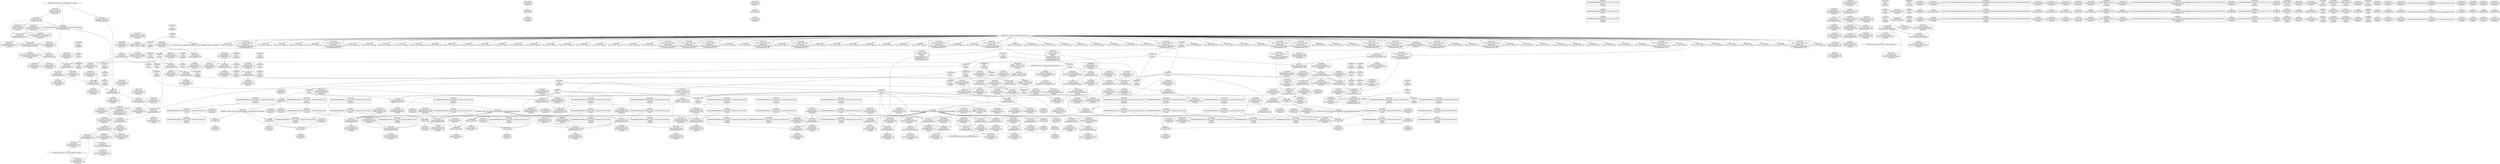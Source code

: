 digraph {
	CE0x5301650 [shape=record,shape=Mrecord,label="{CE0x5301650|current_sid:_tmp21|security/selinux/hooks.c,218|*SummSink*}"]
	CE0x52ca240 [shape=record,shape=Mrecord,label="{CE0x52ca240|current_sid:_entry}"]
	CE0x52b5c00 [shape=record,shape=Mrecord,label="{CE0x52b5c00|current_sid:_do.end|*SummSource*}"]
	CE0x52f96d0 [shape=record,shape=Mrecord,label="{CE0x52f96d0|i8*_getelementptr_inbounds_(_25_x_i8_,_25_x_i8_*_.str3,_i32_0,_i32_0)|*Constant*|*SummSink*}"]
	CE0x52a5e10 [shape=record,shape=Mrecord,label="{CE0x52a5e10|_ret_i32_%call,_!dbg_!27725|security/selinux/hooks.c,5480|*SummSource*}"]
	CE0x52d9410 [shape=record,shape=Mrecord,label="{CE0x52d9410|current_sid:_tmp17|security/selinux/hooks.c,218|*SummSource*}"]
	CE0x52bf9d0 [shape=record,shape=Mrecord,label="{CE0x52bf9d0|current_sid:_tmp2|*SummSource*}"]
	CE0x52ae2c0 [shape=record,shape=Mrecord,label="{CE0x52ae2c0|i64*_getelementptr_inbounds_(_2_x_i64_,_2_x_i64_*___llvm_gcov_ctr294,_i64_0,_i64_0)|*Constant*}"]
	CE0x52c2840 [shape=record,shape=Mrecord,label="{CE0x52c2840|i32_48|*Constant*|*SummSource*}"]
	CE0x52cfcd0 [shape=record,shape=Mrecord,label="{CE0x52cfcd0|_call_void_mcount()_#3|*SummSource*}"]
	CE0x532a3f0 [shape=record,shape=Mrecord,label="{CE0x532a3f0|GLOBAL:_current_task|Global_var:current_task|*SummSink*}"]
	CE0x52b4160 [shape=record,shape=Mrecord,label="{CE0x52b4160|80:_i32,_112:_i8*,_:_CRE_39,40_}"]
	CE0x52fc1c0 [shape=record,shape=Mrecord,label="{CE0x52fc1c0|current_sid:_land.lhs.true|*SummSource*}"]
	CE0x52aee50 [shape=record,shape=Mrecord,label="{CE0x52aee50|80:_i32,_112:_i8*,_:_CRE_13,14_}"]
	CE0x52f0bf0 [shape=record,shape=Mrecord,label="{CE0x52f0bf0|i32_(i32,_i32,_i16,_i32,_%struct.common_audit_data*)*_bitcast_(i32_(i32,_i32,_i16,_i32,_%struct.common_audit_data.495*)*_avc_has_perm_to_i32_(i32,_i32,_i16,_i32,_%struct.common_audit_data*)*)|*Constant*}"]
	CE0x52cd380 [shape=record,shape=Mrecord,label="{CE0x52cd380|0:_i8,_8:_i32,_24:_%struct.selinux_audit_data*,_:_SCMRE_0,1_|*MultipleSource*|security/selinux/hooks.c, 5128|security/selinux/hooks.c,5133}"]
	CE0x678ffb0 [shape=record,shape=Mrecord,label="{CE0x678ffb0|selinux_sem_semop:_bb|*SummSink*}"]
	CE0x52c9990 [shape=record,shape=Mrecord,label="{CE0x52c9990|ipc_has_perm:_tmp2|*SummSource*}"]
	CE0x52c81f0 [shape=record,shape=Mrecord,label="{CE0x52c81f0|80:_i32,_112:_i8*,_:_CRE_25,26_}"]
	CE0x52f3160 [shape=record,shape=Mrecord,label="{CE0x52f3160|current_sid:_do.end}"]
	CE0x52bb9d0 [shape=record,shape=Mrecord,label="{CE0x52bb9d0|i64_5|*Constant*}"]
	CE0x52af190 [shape=record,shape=Mrecord,label="{CE0x52af190|80:_i32,_112:_i8*,_:_CRE_16,17_}"]
	CE0x52b3550 [shape=record,shape=Mrecord,label="{CE0x52b3550|selinux_sem_semop:_sma|Function::selinux_sem_semop&Arg::sma::}"]
	CE0x52bece0 [shape=record,shape=Mrecord,label="{CE0x52bece0|selinux_sem_semop:_entry|*SummSource*}"]
	CE0x5299cd0 [shape=record,shape=Mrecord,label="{CE0x5299cd0|current_sid:_cred|security/selinux/hooks.c,218|*SummSink*}"]
	CE0x529aab0 [shape=record,shape=Mrecord,label="{CE0x529aab0|ipc_has_perm:_security|security/selinux/hooks.c,5131|*SummSource*}"]
	CE0x52c9840 [shape=record,shape=Mrecord,label="{CE0x52c9840|selinux_sem_semop:_tmp10|security/selinux/hooks.c,5480}"]
	CE0x52d2da0 [shape=record,shape=Mrecord,label="{CE0x52d2da0|ipc_has_perm:_call|security/selinux/hooks.c,5129}"]
	CE0x52b18c0 [shape=record,shape=Mrecord,label="{CE0x52b18c0|get_current:_tmp|*SummSink*}"]
	CE0x52a6250 [shape=record,shape=Mrecord,label="{CE0x52a6250|COLLAPSED:_GCMRE___llvm_gcov_ctr294_internal_global_2_x_i64_zeroinitializer:_elem_0:default:}"]
	CE0x52bd3e0 [shape=record,shape=Mrecord,label="{CE0x52bd3e0|0:_i8,_:_GCMR_current_sid.__warned_internal_global_i8_0,_section_.data.unlikely_,_align_1:_elem_0:default:}"]
	CE0x52c7110 [shape=record,shape=Mrecord,label="{CE0x52c7110|80:_i32,_112:_i8*,_:_CRE_4,5_}"]
	CE0x52990e0 [shape=record,shape=Mrecord,label="{CE0x52990e0|_ret_i32_%tmp24,_!dbg_!27742|security/selinux/hooks.c,220|*SummSource*}"]
	CE0x52c2600 [shape=record,shape=Mrecord,label="{CE0x52c2600|selinux_sem_semop:_entry|*SummSink*}"]
	CE0x52b2520 [shape=record,shape=Mrecord,label="{CE0x52b2520|80:_i32,_112:_i8*,_:_CRE_64,65_}"]
	CE0x52a8da0 [shape=record,shape=Mrecord,label="{CE0x52a8da0|i64_1|*Constant*|*SummSource*}"]
	CE0x52bc840 [shape=record,shape=Mrecord,label="{CE0x52bc840|i64*_getelementptr_inbounds_(_11_x_i64_,_11_x_i64_*___llvm_gcov_ctr125,_i64_0,_i64_1)|*Constant*|*SummSink*}"]
	CE0x52ef870 [shape=record,shape=Mrecord,label="{CE0x52ef870|ipc_has_perm:_tmp7|security/selinux/hooks.c,5136}"]
	CE0x52f86e0 [shape=record,shape=Mrecord,label="{CE0x52f86e0|current_sid:_tmp5|security/selinux/hooks.c,218}"]
	CE0x52b8500 [shape=record,shape=Mrecord,label="{CE0x52b8500|_ret_i32_%call,_!dbg_!27725|security/selinux/hooks.c,5480}"]
	CE0x52bccc0 [shape=record,shape=Mrecord,label="{CE0x52bccc0|i64*_getelementptr_inbounds_(_2_x_i64_,_2_x_i64_*___llvm_gcov_ctr294,_i64_0,_i64_1)|*Constant*|*SummSource*}"]
	CE0x52b0800 [shape=record,shape=Mrecord,label="{CE0x52b0800|80:_i32,_112:_i8*,_:_CRE_12,13_}"]
	CE0x52c7de0 [shape=record,shape=Mrecord,label="{CE0x52c7de0|selinux_sem_semop:_tmp5|security/selinux/hooks.c,5475|*SummSink*}"]
	CE0x52d0560 [shape=record,shape=Mrecord,label="{CE0x52d0560|current_sid:_tmp1|*SummSource*}"]
	CE0x52b3de0 [shape=record,shape=Mrecord,label="{CE0x52b3de0|80:_i32,_112:_i8*,_:_CRE_36,37_}"]
	CE0x52ae3f0 [shape=record,shape=Mrecord,label="{CE0x52ae3f0|i64*_getelementptr_inbounds_(_2_x_i64_,_2_x_i64_*___llvm_gcov_ctr294,_i64_0,_i64_0)|*Constant*|*SummSource*}"]
	CE0x52a0690 [shape=record,shape=Mrecord,label="{CE0x52a0690|i64*_getelementptr_inbounds_(_6_x_i64_,_6_x_i64_*___llvm_gcov_ctr323,_i64_0,_i64_3)|*Constant*|*SummSink*}"]
	CE0x5299960 [shape=record,shape=Mrecord,label="{CE0x5299960|i32_78|*Constant*|*SummSink*}"]
	CE0x52da290 [shape=record,shape=Mrecord,label="{CE0x52da290|i32_1|*Constant*}"]
	CE0x52f1c20 [shape=record,shape=Mrecord,label="{CE0x52f1c20|avc_has_perm:_tsid|Function::avc_has_perm&Arg::tsid::|*SummSource*}"]
	CE0x52b43c0 [shape=record,shape=Mrecord,label="{CE0x52b43c0|80:_i32,_112:_i8*,_:_CRE_41,42_}"]
	CE0x53018e0 [shape=record,shape=Mrecord,label="{CE0x53018e0|i32_22|*Constant*}"]
	CE0x52f4d30 [shape=record,shape=Mrecord,label="{CE0x52f4d30|current_sid:_tmp10|security/selinux/hooks.c,218|*SummSource*}"]
	CE0x52a4b00 [shape=record,shape=Mrecord,label="{CE0x52a4b00|80:_i32,_112:_i8*,_:_CRE_136,144_|*MultipleSource*|Function::selinux_sem_semop&Arg::sma::|security/selinux/hooks.c,5480}"]
	CE0x52a3f30 [shape=record,shape=Mrecord,label="{CE0x52a3f30|selinux_sem_semop:_if.else|*SummSink*}"]
	CE0x52f3550 [shape=record,shape=Mrecord,label="{CE0x52f3550|i64*_getelementptr_inbounds_(_11_x_i64_,_11_x_i64_*___llvm_gcov_ctr125,_i64_0,_i64_8)|*Constant*|*SummSink*}"]
	CE0x52c0d80 [shape=record,shape=Mrecord,label="{CE0x52c0d80|80:_i32,_112:_i8*,_:_CRE_48,49_}"]
	CE0x52a4270 [shape=record,shape=Mrecord,label="{CE0x52a4270|i64_1|*Constant*|*SummSink*}"]
	CE0x52f2060 [shape=record,shape=Mrecord,label="{CE0x52f2060|avc_has_perm:_tclass|Function::avc_has_perm&Arg::tclass::|*SummSource*}"]
	CE0x683e900 [shape=record,shape=Mrecord,label="{CE0x683e900|i32_16|*Constant*|*SummSource*}"]
	CE0x52fd880 [shape=record,shape=Mrecord,label="{CE0x52fd880|current_sid:_call|security/selinux/hooks.c,218|*SummSource*}"]
	"CONST[source:1(input),value:2(dynamic)][purpose:{object}]"
	CE0x52ccf80 [shape=record,shape=Mrecord,label="{CE0x52ccf80|ipc_has_perm:_type|security/selinux/hooks.c,5133}"]
	CE0x52f18f0 [shape=record,shape=Mrecord,label="{CE0x52f18f0|avc_has_perm:_ssid|Function::avc_has_perm&Arg::ssid::|*SummSink*}"]
	CE0x53027c0 [shape=record,shape=Mrecord,label="{CE0x53027c0|current_sid:_tmp23|security/selinux/hooks.c,218}"]
	CE0x52b4030 [shape=record,shape=Mrecord,label="{CE0x52b4030|80:_i32,_112:_i8*,_:_CRE_38,39_}"]
	CE0x52ed930 [shape=record,shape=Mrecord,label="{CE0x52ed930|get_current:_entry}"]
	CE0x5303140 [shape=record,shape=Mrecord,label="{CE0x5303140|current_sid:_sid|security/selinux/hooks.c,220|*SummSource*}"]
	CE0x52f6050 [shape=record,shape=Mrecord,label="{CE0x52f6050|current_sid:_land.lhs.true2}"]
	CE0x52a0f80 [shape=record,shape=Mrecord,label="{CE0x52a0f80|selinux_sem_semop:_bb}"]
	CE0x71f8970 [shape=record,shape=Mrecord,label="{CE0x71f8970|i64_0|*Constant*}"]
	CE0x52bab30 [shape=record,shape=Mrecord,label="{CE0x52bab30|current_sid:_tmp}"]
	CE0x52ae530 [shape=record,shape=Mrecord,label="{CE0x52ae530|GLOBAL:_current_sid.__warned|Global_var:current_sid.__warned|*SummSource*}"]
	CE0x52da580 [shape=record,shape=Mrecord,label="{CE0x52da580|ipc_has_perm:_ad|security/selinux/hooks.c, 5128}"]
	CE0x52efb40 [shape=record,shape=Mrecord,label="{CE0x52efb40|ipc_has_perm:_tmp7|security/selinux/hooks.c,5136|*SummSource*}"]
	CE0x52b91c0 [shape=record,shape=Mrecord,label="{CE0x52b91c0|_ret_i32_%call2,_!dbg_!27728|security/selinux/hooks.c,5136}"]
	CE0x52b5290 [shape=record,shape=Mrecord,label="{CE0x52b5290|i32_3|*Constant*|*SummSource*}"]
	CE0x52c4650 [shape=record,shape=Mrecord,label="{CE0x52c4650|selinux_sem_semop:_tmp7|security/selinux/hooks.c,5476|*SummSink*}"]
	CE0x52b5220 [shape=record,shape=Mrecord,label="{CE0x52b5220|i32_3|*Constant*}"]
	CE0x52f3fd0 [shape=record,shape=Mrecord,label="{CE0x52f3fd0|i8_1|*Constant*}"]
	CE0x5316400 [shape=record,shape=Mrecord,label="{CE0x5316400|COLLAPSED:_GCMRE___llvm_gcov_ctr98_internal_global_2_x_i64_zeroinitializer:_elem_0:default:}"]
	CE0x53021a0 [shape=record,shape=Mrecord,label="{CE0x53021a0|COLLAPSED:_CMRE:_elem_0::|security/selinux/hooks.c,218}"]
	CE0x52c09f0 [shape=record,shape=Mrecord,label="{CE0x52c09f0|80:_i32,_112:_i8*,_:_CRE_45,46_}"]
	CE0x5299040 [shape=record,shape=Mrecord,label="{CE0x5299040|_ret_i32_%tmp24,_!dbg_!27742|security/selinux/hooks.c,220}"]
	CE0x5303d30 [shape=record,shape=Mrecord,label="{CE0x5303d30|current_sid:_tmp24|security/selinux/hooks.c,220}"]
	CE0x52ad740 [shape=record,shape=Mrecord,label="{CE0x52ad740|selinux_sem_semop:_tmp8|security/selinux/hooks.c,5478|*SummSink*}"]
	CE0x52cf210 [shape=record,shape=Mrecord,label="{CE0x52cf210|i8_4|*Constant*}"]
	CE0x52fa140 [shape=record,shape=Mrecord,label="{CE0x52fa140|current_sid:_tmp7|security/selinux/hooks.c,218|*SummSink*}"]
	CE0x52c6e00 [shape=record,shape=Mrecord,label="{CE0x52c6e00|ipc_has_perm:_tmp3|*SummSink*}"]
	CE0x52bbe30 [shape=record,shape=Mrecord,label="{CE0x52bbe30|ipc_has_perm:_tmp1|*SummSink*}"]
	CE0x52fd180 [shape=record,shape=Mrecord,label="{CE0x52fd180|current_sid:_tmp|*SummSink*}"]
	CE0x6938e60 [shape=record,shape=Mrecord,label="{CE0x6938e60|selinux_sem_semop:_tmp3|security/selinux/hooks.c,5475|*SummSource*}"]
	CE0x52da300 [shape=record,shape=Mrecord,label="{CE0x52da300|i32_1|*Constant*|*SummSource*}"]
	CE0x52ebeb0 [shape=record,shape=Mrecord,label="{CE0x52ebeb0|current_sid:_tmp19|security/selinux/hooks.c,218}"]
	CE0x52f8960 [shape=record,shape=Mrecord,label="{CE0x52f8960|current_sid:_tmp5|security/selinux/hooks.c,218|*SummSink*}"]
	CE0x52ec8a0 [shape=record,shape=Mrecord,label="{CE0x52ec8a0|current_sid:_tmp20|security/selinux/hooks.c,218|*SummSource*}"]
	CE0x52f9930 [shape=record,shape=Mrecord,label="{CE0x52f9930|GLOBAL:_lockdep_rcu_suspicious|*Constant*|*SummSource*}"]
	CE0x5299450 [shape=record,shape=Mrecord,label="{CE0x5299450|_ret_%struct.task_struct*_%tmp4,_!dbg_!27714|./arch/x86/include/asm/current.h,14}"]
	CE0x52b4ff0 [shape=record,shape=Mrecord,label="{CE0x52b4ff0|selinux_sem_semop:_tmp5|security/selinux/hooks.c,5475}"]
	CE0x52c2920 [shape=record,shape=Mrecord,label="{CE0x52c2920|i32_48|*Constant*|*SummSink*}"]
	CE0x52f0000 [shape=record,shape=Mrecord,label="{CE0x52f0000|ipc_has_perm:_sclass|security/selinux/hooks.c,5136|*SummSource*}"]
	CE0x52c0910 [shape=record,shape=Mrecord,label="{CE0x52c0910|80:_i32,_112:_i8*,_:_CRE_44,45_}"]
	CE0x52b5910 [shape=record,shape=Mrecord,label="{CE0x52b5910|ipc_has_perm:_tmp6|*LoadInst*|security/selinux/hooks.c,5134}"]
	CE0x52f3340 [shape=record,shape=Mrecord,label="{CE0x52f3340|current_sid:_tmp13|security/selinux/hooks.c,218|*SummSink*}"]
	CE0x52f65a0 [shape=record,shape=Mrecord,label="{CE0x52f65a0|i64_5|*Constant*|*SummSource*}"]
	CE0x52caf30 [shape=record,shape=Mrecord,label="{CE0x52caf30|80:_i32,_112:_i8*,_:_CRE_59,60_}"]
	CE0x52a5060 [shape=record,shape=Mrecord,label="{CE0x52a5060|80:_i32,_112:_i8*,_:_CRE_160,168_|*MultipleSource*|Function::selinux_sem_semop&Arg::sma::|security/selinux/hooks.c,5480}"]
	CE0x52abd80 [shape=record,shape=Mrecord,label="{CE0x52abd80|selinux_sem_semop:_if.then|*SummSource*}"]
	CE0x52f45e0 [shape=record,shape=Mrecord,label="{CE0x52f45e0|_call_void_lockdep_rcu_suspicious(i8*_getelementptr_inbounds_(_25_x_i8_,_25_x_i8_*_.str3,_i32_0,_i32_0),_i32_218,_i8*_getelementptr_inbounds_(_45_x_i8_,_45_x_i8_*_.str12,_i32_0,_i32_0))_#10,_!dbg_!27727|security/selinux/hooks.c,218|*SummSource*}"]
	CE0x52eb720 [shape=record,shape=Mrecord,label="{CE0x52eb720|i64*_getelementptr_inbounds_(_11_x_i64_,_11_x_i64_*___llvm_gcov_ctr125,_i64_0,_i64_8)|*Constant*}"]
	CE0x52a1640 [shape=record,shape=Mrecord,label="{CE0x52a1640|GLOBAL:___llvm_gcov_ctr323|Global_var:__llvm_gcov_ctr323}"]
	CE0x52cf650 [shape=record,shape=Mrecord,label="{CE0x52cf650|current_sid:_tmp15|security/selinux/hooks.c,218|*SummSource*}"]
	CE0x52b6360 [shape=record,shape=Mrecord,label="{CE0x52b6360|80:_i32,_112:_i8*,_:_CRE_84,88_|*MultipleSource*|Function::selinux_sem_semop&Arg::sma::|security/selinux/hooks.c,5480}"]
	CE0x52b5de0 [shape=record,shape=Mrecord,label="{CE0x52b5de0|i64*_getelementptr_inbounds_(_11_x_i64_,_11_x_i64_*___llvm_gcov_ctr125,_i64_0,_i64_6)|*Constant*|*SummSink*}"]
	CE0x52d8e50 [shape=record,shape=Mrecord,label="{CE0x52d8e50|i64*_getelementptr_inbounds_(_11_x_i64_,_11_x_i64_*___llvm_gcov_ctr125,_i64_0,_i64_9)|*Constant*|*SummSource*}"]
	CE0x52ef5d0 [shape=record,shape=Mrecord,label="{CE0x52ef5d0|0:_i16,_4:_i32,_:_CRE_0,2_|*MultipleSource*|*LoadInst*|security/selinux/hooks.c,5131|security/selinux/hooks.c,5131|security/selinux/hooks.c,5136}"]
	CE0x52d2a30 [shape=record,shape=Mrecord,label="{CE0x52d2a30|GLOBAL:___llvm_gcov_ctr125|Global_var:__llvm_gcov_ctr125}"]
	CE0x52f8080 [shape=record,shape=Mrecord,label="{CE0x52f8080|current_sid:_do.body|*SummSink*}"]
	CE0x52af9a0 [shape=record,shape=Mrecord,label="{CE0x52af9a0|80:_i32,_112:_i8*,_:_CRE_31,32_}"]
	"CONST[source:0(mediator),value:2(dynamic)][purpose:{object}]"
	CE0x52baba0 [shape=record,shape=Mrecord,label="{CE0x52baba0|COLLAPSED:_GCMRE___llvm_gcov_ctr125_internal_global_11_x_i64_zeroinitializer:_elem_0:default:}"]
	CE0x52d0cd0 [shape=record,shape=Mrecord,label="{CE0x52d0cd0|current_sid:_tmp9|security/selinux/hooks.c,218}"]
	CE0x52f99a0 [shape=record,shape=Mrecord,label="{CE0x52f99a0|GLOBAL:_lockdep_rcu_suspicious|*Constant*|*SummSink*}"]
	CE0x52d8940 [shape=record,shape=Mrecord,label="{CE0x52d8940|i8*_getelementptr_inbounds_(_45_x_i8_,_45_x_i8_*_.str12,_i32_0,_i32_0)|*Constant*|*SummSource*}"]
	CE0x52a07a0 [shape=record,shape=Mrecord,label="{CE0x52a07a0|selinux_sem_semop:_bb|*SummSource*}"]
	CE0x52ee370 [shape=record,shape=Mrecord,label="{CE0x52ee370|ipc_has_perm:_u|security/selinux/hooks.c,5134}"]
	CE0x52a5b40 [shape=record,shape=Mrecord,label="{CE0x52a5b40|selinux_sem_semop:_call|security/selinux/hooks.c,5480}"]
	CE0x52d9710 [shape=record,shape=Mrecord,label="{CE0x52d9710|current_sid:_tmp19|security/selinux/hooks.c,218|*SummSource*}"]
	CE0x52bd190 [shape=record,shape=Mrecord,label="{CE0x52bd190|current_sid:_tmp8|security/selinux/hooks.c,218}"]
	CE0x52c28b0 [shape=record,shape=Mrecord,label="{CE0x52c28b0|i32_16|*Constant*}"]
	"CONST[source:0(mediator),value:0(static)][purpose:{operation}]"
	CE0x52d9050 [shape=record,shape=Mrecord,label="{CE0x52d9050|current_sid:_tmp17|security/selinux/hooks.c,218}"]
	CE0x5304390 [shape=record,shape=Mrecord,label="{CE0x5304390|get_current:_bb|*SummSource*}"]
	CE0x52f9140 [shape=record,shape=Mrecord,label="{CE0x52f9140|i8*_getelementptr_inbounds_(_25_x_i8_,_25_x_i8_*_.str3,_i32_0,_i32_0)|*Constant*|*SummSource*}"]
	CE0x52b44f0 [shape=record,shape=Mrecord,label="{CE0x52b44f0|80:_i32,_112:_i8*,_:_CRE_42,43_}"]
	CE0x52cf6c0 [shape=record,shape=Mrecord,label="{CE0x52cf6c0|current_sid:_tmp15|security/selinux/hooks.c,218|*SummSink*}"]
	CE0x52b1b90 [shape=record,shape=Mrecord,label="{CE0x52b1b90|selinux_sem_semop:_if.else|*SummSource*}"]
	CE0x52cf9d0 [shape=record,shape=Mrecord,label="{CE0x52cf9d0|GLOBAL:_lockdep_rcu_suspicious|*Constant*}"]
	CE0x52c2260 [shape=record,shape=Mrecord,label="{CE0x52c2260|selinux_sem_semop:_perms.0|*SummSource*}"]
	CE0x52fbb00 [shape=record,shape=Mrecord,label="{CE0x52fbb00|current_sid:_tmp7|security/selinux/hooks.c,218}"]
	CE0x5304260 [shape=record,shape=Mrecord,label="{CE0x5304260|get_current:_bb}"]
	CE0x52d0dd0 [shape=record,shape=Mrecord,label="{CE0x52d0dd0|current_sid:_tmp9|security/selinux/hooks.c,218|*SummSource*}"]
	CE0x52f4c00 [shape=record,shape=Mrecord,label="{CE0x52f4c00|current_sid:_tmp10|security/selinux/hooks.c,218}"]
	CE0x52f3dd0 [shape=record,shape=Mrecord,label="{CE0x52f3dd0|current_sid:_tmp16|security/selinux/hooks.c,218|*SummSink*}"]
	CE0x52ca810 [shape=record,shape=Mrecord,label="{CE0x52ca810|80:_i32,_112:_i8*,_:_CRE_53,54_}"]
	CE0x52a62c0 [shape=record,shape=Mrecord,label="{CE0x52a62c0|ipc_has_perm:_tmp|*SummSource*}"]
	CE0x52f08b0 [shape=record,shape=Mrecord,label="{CE0x52f08b0|ipc_has_perm:_call2|security/selinux/hooks.c,5136|*SummSource*}"]
	CE0x5312280 [shape=record,shape=Mrecord,label="{CE0x5312280|get_current:_tmp4|./arch/x86/include/asm/current.h,14|*SummSink*}"]
	CE0x52beb40 [shape=record,shape=Mrecord,label="{CE0x52beb40|i64_0|*Constant*|*SummSource*}"]
	CE0x52b59a0 [shape=record,shape=Mrecord,label="{CE0x52b59a0|ipc_has_perm:_tmp6|*LoadInst*|security/selinux/hooks.c,5134|*SummSource*}"]
	CE0x52bf960 [shape=record,shape=Mrecord,label="{CE0x52bf960|current_sid:_tmp2}"]
	CE0x52a16b0 [shape=record,shape=Mrecord,label="{CE0x52a16b0|selinux_sem_semop:_tmp2|security/selinux/hooks.c,5475}"]
	CE0x52b6050 [shape=record,shape=Mrecord,label="{CE0x52b6050|i64_5|*Constant*|*SummSink*}"]
	CE0x52ca0b0 [shape=record,shape=Mrecord,label="{CE0x52ca0b0|GLOBAL:_current_sid|*Constant*|*SummSource*}"]
	CE0x52c98b0 [shape=record,shape=Mrecord,label="{CE0x52c98b0|selinux_sem_semop:_tmp10|security/selinux/hooks.c,5480|*SummSource*}"]
	CE0x52f4650 [shape=record,shape=Mrecord,label="{CE0x52f4650|_call_void_lockdep_rcu_suspicious(i8*_getelementptr_inbounds_(_25_x_i8_,_25_x_i8_*_.str3,_i32_0,_i32_0),_i32_218,_i8*_getelementptr_inbounds_(_45_x_i8_,_45_x_i8_*_.str12,_i32_0,_i32_0))_#10,_!dbg_!27727|security/selinux/hooks.c,218|*SummSink*}"]
	CE0x52b1c90 [shape=record,shape=Mrecord,label="{CE0x52b1c90|i64_1|*Constant*}"]
	CE0x52b7ae0 [shape=record,shape=Mrecord,label="{CE0x52b7ae0|i32_10|*Constant*|*SummSource*}"]
	CE0x52a5400 [shape=record,shape=Mrecord,label="{CE0x52a5400|80:_i32,_112:_i8*,_:_CRE_176,184_|*MultipleSource*|Function::selinux_sem_semop&Arg::sma::|security/selinux/hooks.c,5480}"]
	CE0x52cfc30 [shape=record,shape=Mrecord,label="{CE0x52cfc30|_call_void_mcount()_#3}"]
	CE0x52a4e60 [shape=record,shape=Mrecord,label="{CE0x52a4e60|80:_i32,_112:_i8*,_:_CRE_152,160_|*MultipleSource*|Function::selinux_sem_semop&Arg::sma::|security/selinux/hooks.c,5480}"]
	CE0x52a5230 [shape=record,shape=Mrecord,label="{CE0x52a5230|80:_i32,_112:_i8*,_:_CRE_168,176_|*MultipleSource*|Function::selinux_sem_semop&Arg::sma::|security/selinux/hooks.c,5480}"]
	CE0x5298dd0 [shape=record,shape=Mrecord,label="{CE0x5298dd0|current_sid:_entry|*SummSource*}"]
	CE0x52ae980 [shape=record,shape=Mrecord,label="{CE0x52ae980|selinux_sem_semop:_alter|Function::selinux_sem_semop&Arg::alter::|*SummSink*}"]
	CE0x52be4e0 [shape=record,shape=Mrecord,label="{CE0x52be4e0|i64_2|*Constant*|*SummSource*}"]
	CE0x52a3910 [shape=record,shape=Mrecord,label="{CE0x52a3910|selinux_sem_semop:_alter|Function::selinux_sem_semop&Arg::alter::|*SummSource*}"]
	CE0x52b9410 [shape=record,shape=Mrecord,label="{CE0x52b9410|ipc_has_perm:_perms|Function::ipc_has_perm&Arg::perms::|*SummSink*}"]
	CE0x52f5d80 [shape=record,shape=Mrecord,label="{CE0x52f5d80|current_sid:_if.then}"]
	CE0x52f5640 [shape=record,shape=Mrecord,label="{CE0x52f5640|current_sid:_tobool|security/selinux/hooks.c,218}"]
	CE0x52b2880 [shape=record,shape=Mrecord,label="{CE0x52b2880|80:_i32,_112:_i8*,_:_CRE_67,68_}"]
	CE0x5301e80 [shape=record,shape=Mrecord,label="{CE0x5301e80|current_sid:_security|security/selinux/hooks.c,218|*SummSink*}"]
	CE0x52f0ee0 [shape=record,shape=Mrecord,label="{CE0x52f0ee0|i32_(i32,_i32,_i16,_i32,_%struct.common_audit_data*)*_bitcast_(i32_(i32,_i32,_i16,_i32,_%struct.common_audit_data.495*)*_avc_has_perm_to_i32_(i32,_i32,_i16,_i32,_%struct.common_audit_data*)*)|*Constant*|*SummSink*}"]
	CE0x52f9e90 [shape=record,shape=Mrecord,label="{CE0x52f9e90|current_sid:_tmp8|security/selinux/hooks.c,218|*SummSink*}"]
	CE0x52f0a20 [shape=record,shape=Mrecord,label="{CE0x52f0a20|ipc_has_perm:_call2|security/selinux/hooks.c,5136|*SummSink*}"]
	"CONST[source:2(external),value:2(dynamic)][purpose:{subject}]"
	CE0x52b54a0 [shape=record,shape=Mrecord,label="{CE0x52b54a0|ipc_has_perm:_key|security/selinux/hooks.c,5134}"]
	CE0x52bb7c0 [shape=record,shape=Mrecord,label="{CE0x52bb7c0|current_sid:_tobool1|security/selinux/hooks.c,218}"]
	CE0x52bfa40 [shape=record,shape=Mrecord,label="{CE0x52bfa40|current_sid:_tmp2|*SummSink*}"]
	CE0x52b2c10 [shape=record,shape=Mrecord,label="{CE0x52b2c10|80:_i32,_112:_i8*,_:_CRE_70,71_}"]
	CE0x52a91c0 [shape=record,shape=Mrecord,label="{CE0x52a91c0|selinux_sem_semop:_if.end|*SummSink*}"]
	CE0x52b5300 [shape=record,shape=Mrecord,label="{CE0x52b5300|i32_3|*Constant*|*SummSink*}"]
	CE0x4b76060 [shape=record,shape=Mrecord,label="{CE0x4b76060|selinux_sem_semop:_if.else}"]
	CE0x52eb540 [shape=record,shape=Mrecord,label="{CE0x52eb540|i1_true|*Constant*|*SummSink*}"]
	CE0x52a55d0 [shape=record,shape=Mrecord,label="{CE0x52a55d0|80:_i32,_112:_i8*,_:_CRE_184,188_|*MultipleSource*|Function::selinux_sem_semop&Arg::sma::|security/selinux/hooks.c,5480}"]
	CE0x52f6820 [shape=record,shape=Mrecord,label="{CE0x52f6820|i64_3|*Constant*|*SummSink*}"]
	CE0x52a9320 [shape=record,shape=Mrecord,label="{CE0x52a9320|selinux_sem_semop:_call|security/selinux/hooks.c,5480|*SummSink*}"]
	CE0x52f4570 [shape=record,shape=Mrecord,label="{CE0x52f4570|_call_void_lockdep_rcu_suspicious(i8*_getelementptr_inbounds_(_25_x_i8_,_25_x_i8_*_.str3,_i32_0,_i32_0),_i32_218,_i8*_getelementptr_inbounds_(_45_x_i8_,_45_x_i8_*_.str12,_i32_0,_i32_0))_#10,_!dbg_!27727|security/selinux/hooks.c,218}"]
	CE0x52c8580 [shape=record,shape=Mrecord,label="{CE0x52c8580|80:_i32,_112:_i8*,_:_CRE_28,29_}"]
	CE0x52ecd10 [shape=record,shape=Mrecord,label="{CE0x52ecd10|current_sid:_tmp20|security/selinux/hooks.c,218|*SummSink*}"]
	CE0x5302490 [shape=record,shape=Mrecord,label="{CE0x5302490|current_sid:_tmp22|security/selinux/hooks.c,218|*SummSource*}"]
	CE0x52ae660 [shape=record,shape=Mrecord,label="{CE0x52ae660|GLOBAL:_current_sid.__warned|Global_var:current_sid.__warned|*SummSink*}"]
	CE0x52ed880 [shape=record,shape=Mrecord,label="{CE0x52ed880|GLOBAL:_get_current|*Constant*|*SummSink*}"]
	CE0x52fd920 [shape=record,shape=Mrecord,label="{CE0x52fd920|current_sid:_call|security/selinux/hooks.c,218|*SummSink*}"]
	CE0x52b8950 [shape=record,shape=Mrecord,label="{CE0x52b8950|GLOBAL:_ipc_has_perm|*Constant*|*SummSource*}"]
	CE0x52f5ee0 [shape=record,shape=Mrecord,label="{CE0x52f5ee0|current_sid:_if.then|*SummSink*}"]
	CE0x52f2940 [shape=record,shape=Mrecord,label="{CE0x52f2940|avc_has_perm:_auditdata|Function::avc_has_perm&Arg::auditdata::}"]
	CE0x52f3260 [shape=record,shape=Mrecord,label="{CE0x52f3260|current_sid:_tmp13|security/selinux/hooks.c,218}"]
	CE0x52eb3d0 [shape=record,shape=Mrecord,label="{CE0x52eb3d0|i1_true|*Constant*|*SummSource*}"]
	CE0x52b0d60 [shape=record,shape=Mrecord,label="{CE0x52b0d60|selinux_sem_semop:_tmp11|security/selinux/hooks.c,5480}"]
	CE0x52c2330 [shape=record,shape=Mrecord,label="{CE0x52c2330|selinux_sem_semop:_perms.0|*SummSink*}"]
	CE0x52c0c50 [shape=record,shape=Mrecord,label="{CE0x52c0c50|80:_i32,_112:_i8*,_:_CRE_47,48_}"]
	CE0x52cc940 [shape=record,shape=Mrecord,label="{CE0x52cc940|ipc_has_perm:_tmp5|security/selinux/hooks.c,5131|*SummSource*}"]
	CE0x52f68b0 [shape=record,shape=Mrecord,label="{CE0x52f68b0|i64_2|*Constant*}"]
	CE0x52b58a0 [shape=record,shape=Mrecord,label="{CE0x52b58a0|ipc_has_perm:_sid1|security/selinux/hooks.c,5136|*SummSink*}"]
	CE0x5301a10 [shape=record,shape=Mrecord,label="{CE0x5301a10|i32_22|*Constant*|*SummSource*}"]
	CE0x52f7680 [shape=record,shape=Mrecord,label="{CE0x52f7680|current_sid:_tmp4|security/selinux/hooks.c,218|*SummSink*}"]
	CE0x52afd30 [shape=record,shape=Mrecord,label="{CE0x52afd30|80:_i32,_112:_i8*,_:_CRE_34,35_}"]
	CE0x52c1ae0 [shape=record,shape=Mrecord,label="{CE0x52c1ae0|selinux_sem_semop:_tmp7|security/selinux/hooks.c,5476|*SummSource*}"]
	CE0x52ac710 [shape=record,shape=Mrecord,label="{CE0x52ac710|i32_48|*Constant*}"]
	CE0x52cae00 [shape=record,shape=Mrecord,label="{CE0x52cae00|80:_i32,_112:_i8*,_:_CRE_58,59_}"]
	CE0x52b8d10 [shape=record,shape=Mrecord,label="{CE0x52b8d10|ipc_has_perm:_entry|*SummSink*}"]
	"CONST[source:0(mediator),value:2(dynamic)][purpose:{subject}]"
	CE0x52f3ae0 [shape=record,shape=Mrecord,label="{CE0x52f3ae0|current_sid:_tmp16|security/selinux/hooks.c,218}"]
	CE0x5302940 [shape=record,shape=Mrecord,label="{CE0x5302940|current_sid:_tmp23|security/selinux/hooks.c,218|*SummSource*}"]
	CE0x52f6920 [shape=record,shape=Mrecord,label="{CE0x52f6920|current_sid:_tmp4|security/selinux/hooks.c,218}"]
	CE0x52ba080 [shape=record,shape=Mrecord,label="{CE0x52ba080|i64*_getelementptr_inbounds_(_2_x_i64_,_2_x_i64_*___llvm_gcov_ctr294,_i64_0,_i64_1)|*Constant*}"]
	CE0x52f5c50 [shape=record,shape=Mrecord,label="{CE0x52f5c50|i64*_getelementptr_inbounds_(_2_x_i64_,_2_x_i64_*___llvm_gcov_ctr98,_i64_0,_i64_1)|*Constant*|*SummSource*}"]
	CE0x52d9fe0 [shape=record,shape=Mrecord,label="{CE0x52d9fe0|i64*_getelementptr_inbounds_(_11_x_i64_,_11_x_i64_*___llvm_gcov_ctr125,_i64_0,_i64_0)|*Constant*|*SummSink*}"]
	CE0x52cfee0 [shape=record,shape=Mrecord,label="{CE0x52cfee0|ipc_has_perm:_call|security/selinux/hooks.c,5129|*SummSink*}"]
	CE0x52cfe40 [shape=record,shape=Mrecord,label="{CE0x52cfe40|ipc_has_perm:_call|security/selinux/hooks.c,5129|*SummSource*}"]
	CE0x52b5100 [shape=record,shape=Mrecord,label="{CE0x52b5100|selinux_sem_semop:_tmp5|security/selinux/hooks.c,5475|*SummSource*}"]
	CE0x53035e0 [shape=record,shape=Mrecord,label="{CE0x53035e0|0:_i32,_4:_i32,_8:_i32,_12:_i32,_:_CMRE_4,8_|*MultipleSource*|security/selinux/hooks.c,218|security/selinux/hooks.c,218|security/selinux/hooks.c,220}"]
	CE0x52c3d30 [shape=record,shape=Mrecord,label="{CE0x52c3d30|80:_i32,_112:_i8*,_:_CRE_22,23_}"]
	CE0x52b3800 [shape=record,shape=Mrecord,label="{CE0x52b3800|selinux_sem_semop:_sma|Function::selinux_sem_semop&Arg::sma::|*SummSink*}"]
	CE0x52f0780 [shape=record,shape=Mrecord,label="{CE0x52f0780|ipc_has_perm:_call2|security/selinux/hooks.c,5136}"]
	CE0x52f8010 [shape=record,shape=Mrecord,label="{CE0x52f8010|current_sid:_do.body|*SummSource*}"]
	CE0x6938ed0 [shape=record,shape=Mrecord,label="{CE0x6938ed0|selinux_sem_semop:_tmp3|security/selinux/hooks.c,5475|*SummSink*}"]
	CE0x52bbd90 [shape=record,shape=Mrecord,label="{CE0x52bbd90|ipc_has_perm:_tmp1|*SummSource*}"]
	CE0x52b0370 [shape=record,shape=Mrecord,label="{CE0x52b0370|80:_i32,_112:_i8*,_:_CRE_8,9_}"]
	CE0x52bc640 [shape=record,shape=Mrecord,label="{CE0x52bc640|ipc_has_perm:_ad|security/selinux/hooks.c, 5128|*SummSink*}"]
	CE0x52c5860 [shape=record,shape=Mrecord,label="{CE0x52c5860|selinux_sem_semop:_tmp|*SummSink*}"]
	CE0x52abbf0 [shape=record,shape=Mrecord,label="{CE0x52abbf0|selinux_sem_semop:_tmp2|security/selinux/hooks.c,5475|*SummSource*}"]
	CE0x52bc8b0 [shape=record,shape=Mrecord,label="{CE0x52bc8b0|i64_1|*Constant*}"]
	CE0x52bc510 [shape=record,shape=Mrecord,label="{CE0x52bc510|get_current:_tmp2|*SummSink*}"]
	CE0x52bc4a0 [shape=record,shape=Mrecord,label="{CE0x52bc4a0|get_current:_tmp2|*SummSource*}"]
	CE0x52caa70 [shape=record,shape=Mrecord,label="{CE0x52caa70|80:_i32,_112:_i8*,_:_CRE_55,56_}"]
	CE0x52b05a0 [shape=record,shape=Mrecord,label="{CE0x52b05a0|80:_i32,_112:_i8*,_:_CRE_10,11_}"]
	CE0x52b7960 [shape=record,shape=Mrecord,label="{CE0x52b7960|i32_10|*Constant*}"]
	CE0x52cb060 [shape=record,shape=Mrecord,label="{CE0x52cb060|80:_i32,_112:_i8*,_:_CRE_60,61_}"]
	CE0x52b99c0 [shape=record,shape=Mrecord,label="{CE0x52b99c0|_ret_i32_%call2,_!dbg_!27728|security/selinux/hooks.c,5136|*SummSink*}"]
	CE0x52ebce0 [shape=record,shape=Mrecord,label="{CE0x52ebce0|current_sid:_tmp18|security/selinux/hooks.c,218|*SummSink*}"]
	CE0x52faef0 [shape=record,shape=Mrecord,label="{CE0x52faef0|current_sid:_tmp6|security/selinux/hooks.c,218}"]
	CE0x52bc430 [shape=record,shape=Mrecord,label="{CE0x52bc430|get_current:_tmp2}"]
	CE0x52f3c60 [shape=record,shape=Mrecord,label="{CE0x52f3c60|current_sid:_tmp16|security/selinux/hooks.c,218|*SummSource*}"]
	CE0x52d8880 [shape=record,shape=Mrecord,label="{CE0x52d8880|i8*_getelementptr_inbounds_(_45_x_i8_,_45_x_i8_*_.str12,_i32_0,_i32_0)|*Constant*}"]
	CE0x52ebb70 [shape=record,shape=Mrecord,label="{CE0x52ebb70|current_sid:_tmp18|security/selinux/hooks.c,218|*SummSource*}"]
	CE0x71f8ac0 [shape=record,shape=Mrecord,label="{CE0x71f8ac0|i64*_getelementptr_inbounds_(_6_x_i64_,_6_x_i64_*___llvm_gcov_ctr323,_i64_0,_i64_3)|*Constant*}"]
	CE0x52ac9b0 [shape=record,shape=Mrecord,label="{CE0x52ac9b0|selinux_sem_semop:_tmp9|security/selinux/hooks.c,5478|*SummSource*}"]
	CE0x52eec10 [shape=record,shape=Mrecord,label="{CE0x52eec10|ipc_has_perm:_ipc_id|security/selinux/hooks.c,5134|*SummSink*}"]
	CE0x52a4530 [shape=record,shape=Mrecord,label="{CE0x52a4530|selinux_sem_semop:_tmp1}"]
	CE0x52b6d00 [shape=record,shape=Mrecord,label="{CE0x52b6d00|80:_i32,_112:_i8*,_:_CRE_104,112_|*MultipleSource*|Function::selinux_sem_semop&Arg::sma::|security/selinux/hooks.c,5480}"]
	CE0x52ef0a0 [shape=record,shape=Mrecord,label="{CE0x52ef0a0|ipc_has_perm:_sid1|security/selinux/hooks.c,5136|*SummSource*}"]
	CE0x52da190 [shape=record,shape=Mrecord,label="{CE0x52da190|current_sid:_do.end|*SummSink*}"]
	CE0x52f8620 [shape=record,shape=Mrecord,label="{CE0x52f8620|GLOBAL:___llvm_gcov_ctr125|Global_var:__llvm_gcov_ctr125|*SummSink*}"]
	CE0x52c1990 [shape=record,shape=Mrecord,label="{CE0x52c1990|selinux_sem_semop:_tmp7|security/selinux/hooks.c,5476}"]
	CE0x52f5710 [shape=record,shape=Mrecord,label="{CE0x52f5710|current_sid:_tobool|security/selinux/hooks.c,218|*SummSource*}"]
	CE0x52b61c0 [shape=record,shape=Mrecord,label="{CE0x52b61c0|i64_4|*Constant*|*SummSource*}"]
	CE0x52c1730 [shape=record,shape=Mrecord,label="{CE0x52c1730|selinux_sem_semop:_tmp4|security/selinux/hooks.c,5475}"]
	CE0x52be470 [shape=record,shape=Mrecord,label="{CE0x52be470|i64_2|*Constant*|*SummSink*}"]
	CE0x52ed530 [shape=record,shape=Mrecord,label="{CE0x52ed530|GLOBAL:_get_current|*Constant*}"]
	CE0x5302320 [shape=record,shape=Mrecord,label="{CE0x5302320|current_sid:_tmp22|security/selinux/hooks.c,218}"]
	CE0x52cbb50 [shape=record,shape=Mrecord,label="{CE0x52cbb50|selinux_sem_semop:_sem_perm|security/selinux/hooks.c,5480|*SummSink*}"]
	CE0x5299320 [shape=record,shape=Mrecord,label="{CE0x5299320|_ret_%struct.task_struct*_%tmp4,_!dbg_!27714|./arch/x86/include/asm/current.h,14|*SummSource*}"]
	CE0x52c8320 [shape=record,shape=Mrecord,label="{CE0x52c8320|80:_i32,_112:_i8*,_:_CRE_26,27_}"]
	CE0x52a4060 [shape=record,shape=Mrecord,label="{CE0x52a4060|selinux_sem_semop:_tobool|security/selinux/hooks.c,5475|*SummSource*}"]
	CE0x52d3630 [shape=record,shape=Mrecord,label="{CE0x52d3630|i64*_getelementptr_inbounds_(_11_x_i64_,_11_x_i64_*___llvm_gcov_ctr125,_i64_0,_i64_6)|*Constant*}"]
	CE0x52d8690 [shape=record,shape=Mrecord,label="{CE0x52d8690|i32_218|*Constant*|*SummSink*}"]
	CE0x52c6700 [shape=record,shape=Mrecord,label="{CE0x52c6700|current_sid:_tmp11|security/selinux/hooks.c,218|*SummSource*}"]
	CE0x52d0450 [shape=record,shape=Mrecord,label="{CE0x52d0450|current_sid:_tmp1}"]
	CE0x6938df0 [shape=record,shape=Mrecord,label="{CE0x6938df0|selinux_sem_semop:_tmp3|security/selinux/hooks.c,5475}"]
	CE0x52ec510 [shape=record,shape=Mrecord,label="{CE0x52ec510|current_sid:_tmp19|security/selinux/hooks.c,218|*SummSink*}"]
	CE0x52c3e60 [shape=record,shape=Mrecord,label="{CE0x52c3e60|80:_i32,_112:_i8*,_:_CRE_23,24_}"]
	CE0x52b3690 [shape=record,shape=Mrecord,label="{CE0x52b3690|selinux_sem_semop:_sma|Function::selinux_sem_semop&Arg::sma::|*SummSource*}"]
	CE0x52ed120 [shape=record,shape=Mrecord,label="{CE0x52ed120|current_sid:_call4|security/selinux/hooks.c,218|*SummSource*}"]
	CE0x52fc8a0 [shape=record,shape=Mrecord,label="{CE0x52fc8a0|current_sid:_bb}"]
	CE0x52b29b0 [shape=record,shape=Mrecord,label="{CE0x52b29b0|80:_i32,_112:_i8*,_:_CRE_68,69_}"]
	CE0x52eba00 [shape=record,shape=Mrecord,label="{CE0x52eba00|i8_4|*Constant*|*SummSink*}"]
	CE0x52b7c90 [shape=record,shape=Mrecord,label="{CE0x52b7c90|ipc_has_perm:_security|security/selinux/hooks.c,5131}"]
	CE0x52bc330 [shape=record,shape=Mrecord,label="{CE0x52bc330|_call_void_mcount()_#3|*SummSource*}"]
	CE0x52a96c0 [shape=record,shape=Mrecord,label="{CE0x52a96c0|80:_i32,_112:_i8*,_:_CRE_2,3_}"]
	CE0x52ad8a0 [shape=record,shape=Mrecord,label="{CE0x52ad8a0|i64*_getelementptr_inbounds_(_11_x_i64_,_11_x_i64_*___llvm_gcov_ctr125,_i64_0,_i64_1)|*Constant*}"]
	CE0x52c46c0 [shape=record,shape=Mrecord,label="{CE0x52c46c0|i64*_getelementptr_inbounds_(_6_x_i64_,_6_x_i64_*___llvm_gcov_ctr323,_i64_0,_i64_4)|*Constant*}"]
	CE0x52f0510 [shape=record,shape=Mrecord,label="{CE0x52f0510|ipc_has_perm:_tmp8|security/selinux/hooks.c,5136|*SummSink*}"]
	CE0x52c2520 [shape=record,shape=Mrecord,label="{CE0x52c2520|i64*_getelementptr_inbounds_(_6_x_i64_,_6_x_i64_*___llvm_gcov_ctr323,_i64_0,_i64_5)|*Constant*}"]
	CE0x52b8e30 [shape=record,shape=Mrecord,label="{CE0x52b8e30|ipc_has_perm:_perms|Function::ipc_has_perm&Arg::perms::}"]
	CE0x52f32d0 [shape=record,shape=Mrecord,label="{CE0x52f32d0|current_sid:_tmp13|security/selinux/hooks.c,218|*SummSource*}"]
	CE0x52f2a90 [shape=record,shape=Mrecord,label="{CE0x52f2a90|avc_has_perm:_auditdata|Function::avc_has_perm&Arg::auditdata::|*SummSource*}"]
	CE0x52c0050 [shape=record,shape=Mrecord,label="{CE0x52c0050|_call_void_mcount()_#3}"]
	CE0x52f2c10 [shape=record,shape=Mrecord,label="{CE0x52f2c10|avc_has_perm:_auditdata|Function::avc_has_perm&Arg::auditdata::|*SummSink*}"]
	CE0x52d3760 [shape=record,shape=Mrecord,label="{CE0x52d3760|i64*_getelementptr_inbounds_(_11_x_i64_,_11_x_i64_*___llvm_gcov_ctr125,_i64_0,_i64_6)|*Constant*|*SummSource*}"]
	CE0x52b0470 [shape=record,shape=Mrecord,label="{CE0x52b0470|80:_i32,_112:_i8*,_:_CRE_9,10_}"]
	CE0x52c5cd0 [shape=record,shape=Mrecord,label="{CE0x52c5cd0|selinux_sem_semop:_tmp6|security/selinux/hooks.c,5476|*SummSource*}"]
	CE0x52fa3a0 [shape=record,shape=Mrecord,label="{CE0x52fa3a0|GLOBAL:_current_sid.__warned|Global_var:current_sid.__warned}"]
	CE0x5299ff0 [shape=record,shape=Mrecord,label="{CE0x5299ff0|COLLAPSED:_GCMRE_current_task_external_global_%struct.task_struct*:_elem_0::|security/selinux/hooks.c,218}"]
	CE0x52baf50 [shape=record,shape=Mrecord,label="{CE0x52baf50|%struct.task_struct*_(%struct.task_struct**)*_asm_movq_%gs:$_1:P_,$0_,_r,im,_dirflag_,_fpsr_,_flags_|*SummSink*}"]
	CE0x52a3d10 [shape=record,shape=Mrecord,label="{CE0x52a3d10|selinux_sem_semop:_tmp1|*SummSink*}"]
	CE0x52f4150 [shape=record,shape=Mrecord,label="{CE0x52f4150|i8_1|*Constant*|*SummSource*}"]
	CE0x532a5e0 [shape=record,shape=Mrecord,label="{CE0x532a5e0|%struct.task_struct*_(%struct.task_struct**)*_asm_movq_%gs:$_1:P_,$0_,_r,im,_dirflag_,_fpsr_,_flags_|*SummSource*}"]
	CE0x52d3f40 [shape=record,shape=Mrecord,label="{CE0x52d3f40|i64*_getelementptr_inbounds_(_2_x_i64_,_2_x_i64_*___llvm_gcov_ctr98,_i64_0,_i64_1)|*Constant*}"]
	CE0x52b9f70 [shape=record,shape=Mrecord,label="{CE0x52b9f70|get_current:_tmp3|*SummSource*}"]
	CE0x52f38a0 [shape=record,shape=Mrecord,label="{CE0x52f38a0|current_sid:_tmp14|security/selinux/hooks.c,218|*SummSource*}"]
	CE0x532a500 [shape=record,shape=Mrecord,label="{CE0x532a500|%struct.task_struct*_(%struct.task_struct**)*_asm_movq_%gs:$_1:P_,$0_,_r,im,_dirflag_,_fpsr_,_flags_}"]
	CE0x52bcc50 [shape=record,shape=Mrecord,label="{CE0x52bcc50|ipc_has_perm:_tmp|*SummSink*}"]
	CE0x52b2d40 [shape=record,shape=Mrecord,label="{CE0x52b2d40|80:_i32,_112:_i8*,_:_CRE_71,72_}"]
	CE0x52cf360 [shape=record,shape=Mrecord,label="{CE0x52cf360|i8_4|*Constant*|*SummSource*}"]
	CE0x52cf5e0 [shape=record,shape=Mrecord,label="{CE0x52cf5e0|current_sid:_tmp15|security/selinux/hooks.c,218}"]
	CE0x52b0b30 [shape=record,shape=Mrecord,label="{CE0x52b0b30|get_current:_tmp1|*SummSink*}"]
	CE0x52b1930 [shape=record,shape=Mrecord,label="{CE0x52b1930|selinux_sem_semop:_tmp|*SummSource*}"]
	CE0x52ca190 [shape=record,shape=Mrecord,label="{CE0x52ca190|GLOBAL:_current_sid|*Constant*|*SummSink*}"]
	CE0x52eda10 [shape=record,shape=Mrecord,label="{CE0x52eda10|get_current:_entry|*SummSource*}"]
	CE0x52f6f70 [shape=record,shape=Mrecord,label="{CE0x52f6f70|i64*_getelementptr_inbounds_(_11_x_i64_,_11_x_i64_*___llvm_gcov_ctr125,_i64_0,_i64_0)|*Constant*}"]
	CE0x52af060 [shape=record,shape=Mrecord,label="{CE0x52af060|80:_i32,_112:_i8*,_:_CRE_15,16_}"]
	CE0x52c5d40 [shape=record,shape=Mrecord,label="{CE0x52c5d40|selinux_sem_semop:_tmp6|security/selinux/hooks.c,5476}"]
	CE0x52bc290 [shape=record,shape=Mrecord,label="{CE0x52bc290|_call_void_mcount()_#3}"]
	CE0x52aa1d0 [shape=record,shape=Mrecord,label="{CE0x52aa1d0|i64_2|*Constant*}"]
	CE0x52b6b30 [shape=record,shape=Mrecord,label="{CE0x52b6b30|80:_i32,_112:_i8*,_:_CRE_100,102_|*MultipleSource*|Function::selinux_sem_semop&Arg::sma::|security/selinux/hooks.c,5480}"]
	CE0x52b0ed0 [shape=record,shape=Mrecord,label="{CE0x52b0ed0|selinux_sem_semop:_tmp11|security/selinux/hooks.c,5480|*SummSource*}"]
	CE0x52bac10 [shape=record,shape=Mrecord,label="{CE0x52bac10|current_sid:_tmp|*SummSource*}"]
	CE0x52b1400 [shape=record,shape=Mrecord,label="{CE0x52b1400|get_current:_tmp1|*SummSource*}"]
	CE0x52fbc80 [shape=record,shape=Mrecord,label="{CE0x52fbc80|current_sid:_tmp7|security/selinux/hooks.c,218|*SummSource*}"]
	CE0x52c1f00 [shape=record,shape=Mrecord,label="{CE0x52c1f00|selinux_sem_semop:_tmp10|security/selinux/hooks.c,5480|*SummSink*}"]
	CE0x52ae250 [shape=record,shape=Mrecord,label="{CE0x52ae250|i64*_getelementptr_inbounds_(_2_x_i64_,_2_x_i64_*___llvm_gcov_ctr294,_i64_0,_i64_0)|*Constant*|*SummSink*}"]
	CE0x52b8a80 [shape=record,shape=Mrecord,label="{CE0x52b8a80|GLOBAL:_ipc_has_perm|*Constant*|*SummSink*}"]
	CE0x52f0d70 [shape=record,shape=Mrecord,label="{CE0x52f0d70|i32_(i32,_i32,_i16,_i32,_%struct.common_audit_data*)*_bitcast_(i32_(i32,_i32,_i16,_i32,_%struct.common_audit_data.495*)*_avc_has_perm_to_i32_(i32,_i32,_i16,_i32,_%struct.common_audit_data*)*)|*Constant*|*SummSource*}"]
	CE0x52ccb90 [shape=record,shape=Mrecord,label="{CE0x52ccb90|ipc_has_perm:_tmp5|security/selinux/hooks.c,5131|*SummSink*}"]
	CE0x52c1c60 [shape=record,shape=Mrecord,label="{CE0x52c1c60|GLOBAL:___llvm_gcov_ctr323|Global_var:__llvm_gcov_ctr323|*SummSink*}"]
	CE0x52f2dd0 [shape=record,shape=Mrecord,label="{CE0x52f2dd0|_ret_i32_%retval.0,_!dbg_!27728|security/selinux/avc.c,775|*SummSource*}"]
	CE0x52da5f0 [shape=record,shape=Mrecord,label="{CE0x52da5f0|ipc_has_perm:_ad|security/selinux/hooks.c, 5128|*SummSource*}"]
	CE0x52fbf20 [shape=record,shape=Mrecord,label="{CE0x52fbf20|GLOBAL:_current_task|Global_var:current_task}"]
	CE0x52f75e0 [shape=record,shape=Mrecord,label="{CE0x52f75e0|current_sid:_tmp4|security/selinux/hooks.c,218|*SummSource*}"]
	CE0x52a1460 [shape=record,shape=Mrecord,label="{CE0x52a1460|i32_0|*Constant*|*SummSink*}"]
	CE0x5299560 [shape=record,shape=Mrecord,label="{CE0x5299560|_ret_%struct.task_struct*_%tmp4,_!dbg_!27714|./arch/x86/include/asm/current.h,14|*SummSink*}"]
	CE0x52b9e70 [shape=record,shape=Mrecord,label="{CE0x52b9e70|get_current:_tmp3}"]
	CE0x52c39a0 [shape=record,shape=Mrecord,label="{CE0x52c39a0|80:_i32,_112:_i8*,_:_CRE_19,20_}"]
	CE0x52b6ed0 [shape=record,shape=Mrecord,label="{CE0x52b6ed0|80:_i32,_112:_i8*,_:_CRE_112,120_|*MultipleSource*|Function::selinux_sem_semop&Arg::sma::|security/selinux/hooks.c,5480}"]
	CE0x52ec700 [shape=record,shape=Mrecord,label="{CE0x52ec700|current_sid:_tmp20|security/selinux/hooks.c,218}"]
	CE0x52cd310 [shape=record,shape=Mrecord,label="{CE0x52cd310|ipc_has_perm:_key|security/selinux/hooks.c,5134|*SummSink*}"]
	CE0x52fc760 [shape=record,shape=Mrecord,label="{CE0x52fc760|current_sid:_bb|*SummSink*}"]
	CE0x52c3f10 [shape=record,shape=Mrecord,label="{CE0x52c3f10|_call_void_mcount()_#3}"]
	CE0x5316470 [shape=record,shape=Mrecord,label="{CE0x5316470|get_current:_tmp|*SummSource*}"]
	CE0x52c74a0 [shape=record,shape=Mrecord,label="{CE0x52c74a0|80:_i32,_112:_i8*,_:_CRE_7,8_}"]
	CE0x52fb070 [shape=record,shape=Mrecord,label="{CE0x52fb070|current_sid:_tmp6|security/selinux/hooks.c,218|*SummSource*}"]
	CE0x52cc150 [shape=record,shape=Mrecord,label="{CE0x52cc150|ipc_has_perm:_type|security/selinux/hooks.c,5133|*SummSink*}"]
	CE0x52a4110 [shape=record,shape=Mrecord,label="{CE0x52a4110|selinux_sem_semop:_tobool|security/selinux/hooks.c,5475}"]
	CE0x5298e60 [shape=record,shape=Mrecord,label="{CE0x5298e60|current_sid:_entry|*SummSink*}"]
	"CONST[source:1(input),value:2(dynamic)][purpose:{operation}]"
	CE0x53121e0 [shape=record,shape=Mrecord,label="{CE0x53121e0|get_current:_tmp4|./arch/x86/include/asm/current.h,14}"]
	CE0x52b9230 [shape=record,shape=Mrecord,label="{CE0x52b9230|ipc_has_perm:_perms|Function::ipc_has_perm&Arg::perms::|*SummSource*}"]
	CE0x52a5ce0 [shape=record,shape=Mrecord,label="{CE0x52a5ce0|selinux_sem_semop:_call|security/selinux/hooks.c,5480|*SummSource*}"]
	CE0x52b6790 [shape=record,shape=Mrecord,label="{CE0x52b6790|80:_i32,_112:_i8*,_:_CRE_92,96_|*MultipleSource*|Function::selinux_sem_semop&Arg::sma::|security/selinux/hooks.c,5480}"]
	CE0x52c1240 [shape=record,shape=Mrecord,label="{CE0x52c1240|80:_i32,_112:_i8*,_:_CRE_52,53_}"]
	CE0x52caba0 [shape=record,shape=Mrecord,label="{CE0x52caba0|80:_i32,_112:_i8*,_:_CRE_56,57_}"]
	CE0x52b3f00 [shape=record,shape=Mrecord,label="{CE0x52b3f00|80:_i32,_112:_i8*,_:_CRE_37,38_}"]
	CE0x52c65f0 [shape=record,shape=Mrecord,label="{CE0x52c65f0|current_sid:_tmp11|security/selinux/hooks.c,218}"]
	CE0x52f6740 [shape=record,shape=Mrecord,label="{CE0x52f6740|i64_3|*Constant*|*SummSource*}"]
	CE0x52b1620 [shape=record,shape=Mrecord,label="{CE0x52b1620|selinux_sem_semop:_tmp4|security/selinux/hooks.c,5475|*SummSink*}"]
	CE0x52d2ea0 [shape=record,shape=Mrecord,label="{CE0x52d2ea0|ipc_has_perm:_tmp3}"]
	CE0x52f2660 [shape=record,shape=Mrecord,label="{CE0x52f2660|avc_has_perm:_requested|Function::avc_has_perm&Arg::requested::|*SummSource*}"]
	CE0x52c86b0 [shape=record,shape=Mrecord,label="{CE0x52c86b0|80:_i32,_112:_i8*,_:_CRE_29,30_}"]
	CE0x52abb80 [shape=record,shape=Mrecord,label="{CE0x52abb80|selinux_sem_semop:_tmp2|security/selinux/hooks.c,5475|*SummSink*}"]
	CE0x52a57a0 [shape=record,shape=Mrecord,label="{CE0x52a57a0|80:_i32,_112:_i8*,_:_CRE_188,192_|*MultipleSource*|Function::selinux_sem_semop&Arg::sma::|security/selinux/hooks.c,5480}"]
	CE0x52c1110 [shape=record,shape=Mrecord,label="{CE0x52c1110|80:_i32,_112:_i8*,_:_CRE_51,52_}"]
	CE0x52c0eb0 [shape=record,shape=Mrecord,label="{CE0x52c0eb0|80:_i32,_112:_i8*,_:_CRE_49,50_}"]
	CE0x52b1720 [shape=record,shape=Mrecord,label="{CE0x52b1720|COLLAPSED:_GCMRE___llvm_gcov_ctr323_internal_global_6_x_i64_zeroinitializer:_elem_0:default:}"]
	CE0x52a61e0 [shape=record,shape=Mrecord,label="{CE0x52a61e0|ipc_has_perm:_tmp}"]
	CE0x5303a40 [shape=record,shape=Mrecord,label="{CE0x5303a40|i64*_getelementptr_inbounds_(_2_x_i64_,_2_x_i64_*___llvm_gcov_ctr98,_i64_0,_i64_0)|*Constant*|*SummSource*}"]
	CE0x52aef30 [shape=record,shape=Mrecord,label="{CE0x52aef30|80:_i32,_112:_i8*,_:_CRE_14,15_}"]
	CE0x52c9310 [shape=record,shape=Mrecord,label="{CE0x52c9310|i64*_getelementptr_inbounds_(_6_x_i64_,_6_x_i64_*___llvm_gcov_ctr323,_i64_0,_i64_4)|*Constant*|*SummSink*}"]
	CE0x52be400 [shape=record,shape=Mrecord,label="{CE0x52be400|selinux_sem_semop:_tobool|security/selinux/hooks.c,5475|*SummSink*}"]
	CE0x52d98b0 [shape=record,shape=Mrecord,label="{CE0x52d98b0|current_sid:_tmp18|security/selinux/hooks.c,218}"]
	CE0x52b0a60 [shape=record,shape=Mrecord,label="{CE0x52b0a60|selinux_sem_semop:_if.then|*SummSink*}"]
	CE0x52a5970 [shape=record,shape=Mrecord,label="{CE0x52a5970|GLOBAL:_ipc_has_perm|*Constant*}"]
	CE0x52b9850 [shape=record,shape=Mrecord,label="{CE0x52b9850|_ret_i32_%call2,_!dbg_!27728|security/selinux/hooks.c,5136|*SummSource*}"]
	CE0x5301c10 [shape=record,shape=Mrecord,label="{CE0x5301c10|i32_22|*Constant*|*SummSink*}"]
	CE0x52a9270 [shape=record,shape=Mrecord,label="{CE0x52a9270|i64_1|*Constant*}"]
	CE0x53033f0 [shape=record,shape=Mrecord,label="{CE0x53033f0|i64*_getelementptr_inbounds_(_2_x_i64_,_2_x_i64_*___llvm_gcov_ctr98,_i64_0,_i64_0)|*Constant*}"]
	CE0x52c7370 [shape=record,shape=Mrecord,label="{CE0x52c7370|80:_i32,_112:_i8*,_:_CRE_6,7_}"]
	CE0x52cb2c0 [shape=record,shape=Mrecord,label="{CE0x52cb2c0|80:_i32,_112:_i8*,_:_CRE_62,63_}"]
	CE0x52afe60 [shape=record,shape=Mrecord,label="{CE0x52afe60|80:_i32,_112:_i8*,_:_CRE_35,36_}"]
	CE0x5304470 [shape=record,shape=Mrecord,label="{CE0x5304470|get_current:_bb|*SummSink*}"]
	CE0x5316250 [shape=record,shape=Mrecord,label="{CE0x5316250|get_current:_tmp}"]
	CE0x52ee460 [shape=record,shape=Mrecord,label="{CE0x52ee460|ipc_has_perm:_u|security/selinux/hooks.c,5134|*SummSource*}"]
	CE0x52b2750 [shape=record,shape=Mrecord,label="{CE0x52b2750|80:_i32,_112:_i8*,_:_CRE_66,67_}"]
	CE0x52d0750 [shape=record,shape=Mrecord,label="{CE0x52d0750|current_sid:_tmp1|*SummSink*}"]
	CE0x52ba460 [shape=record,shape=Mrecord,label="{CE0x52ba460|current_sid:_tmp3}"]
	CE0x52a8a90 [shape=record,shape=Mrecord,label="{CE0x52a8a90|i64*_getelementptr_inbounds_(_6_x_i64_,_6_x_i64_*___llvm_gcov_ctr323,_i64_0,_i64_0)|*Constant*|*SummSource*}"]
	CE0x52b9d50 [shape=record,shape=Mrecord,label="{CE0x52b9d50|ipc_has_perm:_bb|*SummSource*}"]
	CE0x52af3f0 [shape=record,shape=Mrecord,label="{CE0x52af3f0|80:_i32,_112:_i8*,_:_CRE_18,19_}"]
	CE0x52b19a0 [shape=record,shape=Mrecord,label="{CE0x52b19a0|selinux_sem_semop:_tmp}"]
	CE0x52a3110 [shape=record,shape=Mrecord,label="{CE0x52a3110|i64*_getelementptr_inbounds_(_6_x_i64_,_6_x_i64_*___llvm_gcov_ctr323,_i64_0,_i64_0)|*Constant*}"]
	CE0x52ee980 [shape=record,shape=Mrecord,label="{CE0x52ee980|ipc_has_perm:_ipc_id|security/selinux/hooks.c,5134}"]
	CE0x52c6b60 [shape=record,shape=Mrecord,label="{CE0x52c6b60|current_sid:_tmp12|security/selinux/hooks.c,218|*SummSource*}"]
	CE0x52f3720 [shape=record,shape=Mrecord,label="{CE0x52f3720|current_sid:_tmp14|security/selinux/hooks.c,218}"]
	CE0x52b7d50 [shape=record,shape=Mrecord,label="{CE0x52b7d50|i32_0|*Constant*}"]
	CE0x5302b10 [shape=record,shape=Mrecord,label="{CE0x5302b10|current_sid:_tmp23|security/selinux/hooks.c,218|*SummSink*}"]
	CE0x52c1850 [shape=record,shape=Mrecord,label="{CE0x52c1850|selinux_sem_semop:_tmp4|security/selinux/hooks.c,5475|*SummSource*}"]
	CE0x52f5df0 [shape=record,shape=Mrecord,label="{CE0x52f5df0|current_sid:_if.then|*SummSource*}"]
	CE0x52f7f40 [shape=record,shape=Mrecord,label="{CE0x52f7f40|current_sid:_do.body}"]
	CE0x52af870 [shape=record,shape=Mrecord,label="{CE0x52af870|80:_i32,_112:_i8*,_:_CRE_30,31_}"]
	CE0x5301de0 [shape=record,shape=Mrecord,label="{CE0x5301de0|current_sid:_security|security/selinux/hooks.c,218|*SummSource*}"]
	CE0x52c0fe0 [shape=record,shape=Mrecord,label="{CE0x52c0fe0|80:_i32,_112:_i8*,_:_CRE_50,51_}"]
	CE0x52f6e30 [shape=record,shape=Mrecord,label="{CE0x52f6e30|current_sid:_land.lhs.true2|*SummSink*}"]
	CE0x52a0480 [shape=record,shape=Mrecord,label="{CE0x52a0480|i64*_getelementptr_inbounds_(_6_x_i64_,_6_x_i64_*___llvm_gcov_ctr323,_i64_0,_i64_3)|*Constant*|*SummSource*}"]
	CE0x52c7240 [shape=record,shape=Mrecord,label="{CE0x52c7240|80:_i32,_112:_i8*,_:_CRE_5,6_}"]
	CE0x52b8b60 [shape=record,shape=Mrecord,label="{CE0x52b8b60|ipc_has_perm:_ipc_perms|Function::ipc_has_perm&Arg::ipc_perms::|*SummSink*}"]
	CE0x683ec40 [shape=record,shape=Mrecord,label="{CE0x683ec40|selinux_sem_semop:_perms.0}"]
	CE0x52cbe40 [shape=record,shape=Mrecord,label="{CE0x52cbe40|ipc_has_perm:_tmp5|security/selinux/hooks.c,5131}"]
	CE0x52f21d0 [shape=record,shape=Mrecord,label="{CE0x52f21d0|avc_has_perm:_tclass|Function::avc_has_perm&Arg::tclass::|*SummSink*}"]
	CE0x52d2b60 [shape=record,shape=Mrecord,label="{CE0x52d2b60|GLOBAL:___llvm_gcov_ctr125|Global_var:__llvm_gcov_ctr125|*SummSource*}"]
	CE0x52f7040 [shape=record,shape=Mrecord,label="{CE0x52f7040|i64*_getelementptr_inbounds_(_11_x_i64_,_11_x_i64_*___llvm_gcov_ctr125,_i64_0,_i64_0)|*Constant*|*SummSource*}"]
	CE0x52b2ae0 [shape=record,shape=Mrecord,label="{CE0x52b2ae0|80:_i32,_112:_i8*,_:_CRE_69,70_}"]
	CE0x52ca940 [shape=record,shape=Mrecord,label="{CE0x52ca940|80:_i32,_112:_i8*,_:_CRE_54,55_}"]
	CE0x52cacd0 [shape=record,shape=Mrecord,label="{CE0x52cacd0|80:_i32,_112:_i8*,_:_CRE_57,58_}"]
	CE0x52c3c00 [shape=record,shape=Mrecord,label="{CE0x52c3c00|80:_i32,_112:_i8*,_:_CRE_21,22_}"]
	CE0x52b7bc0 [shape=record,shape=Mrecord,label="{CE0x52b7bc0|ipc_has_perm:_tmp4|*LoadInst*|security/selinux/hooks.c,5131}"]
	CE0x52f9480 [shape=record,shape=Mrecord,label="{CE0x52f9480|i8*_getelementptr_inbounds_(_25_x_i8_,_25_x_i8_*_.str3,_i32_0,_i32_0)|*Constant*}"]
	CE0x52d8c80 [shape=record,shape=Mrecord,label="{CE0x52d8c80|i64*_getelementptr_inbounds_(_11_x_i64_,_11_x_i64_*___llvm_gcov_ctr125,_i64_0,_i64_9)|*Constant*}"]
	CE0x52b7b50 [shape=record,shape=Mrecord,label="{CE0x52b7b50|ipc_has_perm:_security|security/selinux/hooks.c,5131|*SummSink*}"]
	CE0x52b9590 [shape=record,shape=Mrecord,label="{CE0x52b9590|ipc_has_perm:_bb|*SummSink*}"]
	CE0x52b8ea0 [shape=record,shape=Mrecord,label="{CE0x52b8ea0|ipc_has_perm:_ipc_perms|Function::ipc_has_perm&Arg::ipc_perms::}"]
	CE0x52f28d0 [shape=record,shape=Mrecord,label="{CE0x52f28d0|current_sid:_if.end|*SummSource*}"]
	CE0x52cd120 [shape=record,shape=Mrecord,label="{CE0x52cd120|ipc_has_perm:_type|security/selinux/hooks.c,5133|*SummSource*}"]
	CE0x52cbfe0 [shape=record,shape=Mrecord,label="{CE0x52cbfe0|ipc_has_perm:_tmp4|*LoadInst*|security/selinux/hooks.c,5131|*SummSink*}"]
	CE0x52c4490 [shape=record,shape=Mrecord,label="{CE0x52c4490|selinux_sem_semop:_tmp6|security/selinux/hooks.c,5476|*SummSink*}"]
	CE0x52ad4c0 [shape=record,shape=Mrecord,label="{CE0x52ad4c0|selinux_sem_semop:_tmp8|security/selinux/hooks.c,5478}"]
	CE0x52f4e60 [shape=record,shape=Mrecord,label="{CE0x52f4e60|current_sid:_tmp10|security/selinux/hooks.c,218|*SummSink*}"]
	CE0x52c7060 [shape=record,shape=Mrecord,label="{CE0x52c7060|80:_i32,_112:_i8*,_:_CRE_3,4_}"]
	CE0x683ebd0 [shape=record,shape=Mrecord,label="{CE0x683ebd0|i32_16|*Constant*|*SummSink*}"]
	CE0x52d8320 [shape=record,shape=Mrecord,label="{CE0x52d8320|i32_218|*Constant*|*SummSource*}"]
	CE0x52b7dc0 [shape=record,shape=Mrecord,label="{CE0x52b7dc0|_call_void_mcount()_#3|*SummSink*}"]
	CE0x52ad530 [shape=record,shape=Mrecord,label="{CE0x52ad530|selinux_sem_semop:_tmp8|security/selinux/hooks.c,5478|*SummSource*}"]
	CE0x52f12d0 [shape=record,shape=Mrecord,label="{CE0x52f12d0|avc_has_perm:_entry|*SummSink*}"]
	CE0x52d0a70 [shape=record,shape=Mrecord,label="{CE0x52d0a70|i64*_getelementptr_inbounds_(_2_x_i64_,_2_x_i64_*___llvm_gcov_ctr294,_i64_0,_i64_1)|*Constant*|*SummSink*}"]
	CE0x52af2c0 [shape=record,shape=Mrecord,label="{CE0x52af2c0|80:_i32,_112:_i8*,_:_CRE_17,18_}"]
	CE0x52cb3f0 [shape=record,shape=Mrecord,label="{CE0x52cb3f0|80:_i32,_112:_i8*,_:_CRE_63,64_}"]
	CE0x52f0430 [shape=record,shape=Mrecord,label="{CE0x52f0430|ipc_has_perm:_tmp8|security/selinux/hooks.c,5136|*SummSource*}"]
	CE0x52f9b90 [shape=record,shape=Mrecord,label="{CE0x52f9b90|current_sid:_if.end}"]
	CE0x52f7e00 [shape=record,shape=Mrecord,label="{CE0x52f7e00|current_sid:_land.lhs.true|*SummSink*}"]
	CE0x52c5650 [shape=record,shape=Mrecord,label="{CE0x52c5650|selinux_sem_semop:_tmp1|*SummSource*}"]
	CE0x52b4df0 [shape=record,shape=Mrecord,label="{CE0x52b4df0|i32_0|*Constant*}"]
	CE0x52eb1f0 [shape=record,shape=Mrecord,label="{CE0x52eb1f0|i1_true|*Constant*}"]
	CE0x52b06d0 [shape=record,shape=Mrecord,label="{CE0x52b06d0|80:_i32,_112:_i8*,_:_CRE_11,12_}"]
	CE0x52b65c0 [shape=record,shape=Mrecord,label="{CE0x52b65c0|80:_i32,_112:_i8*,_:_CRE_88,92_|*MultipleSource*|Function::selinux_sem_semop&Arg::sma::|security/selinux/hooks.c,5480}"]
	CE0x52f02b0 [shape=record,shape=Mrecord,label="{CE0x52f02b0|ipc_has_perm:_tmp8|security/selinux/hooks.c,5136}"]
	CE0x52cfd70 [shape=record,shape=Mrecord,label="{CE0x52cfd70|_call_void_mcount()_#3|*SummSink*}"]
	CE0x52ac6a0 [shape=record,shape=Mrecord,label="{CE0x52ac6a0|selinux_sem_semop:_tmp9|security/selinux/hooks.c,5478|*SummSink*}"]
	CE0x52b6150 [shape=record,shape=Mrecord,label="{CE0x52b6150|i64_4|*Constant*}"]
	CE0x52d2fa0 [shape=record,shape=Mrecord,label="{CE0x52d2fa0|ipc_has_perm:_tmp3|*SummSource*}"]
	CE0x52f00e0 [shape=record,shape=Mrecord,label="{CE0x52f00e0|ipc_has_perm:_sclass|security/selinux/hooks.c,5136|*SummSink*}"]
	CE0x5301560 [shape=record,shape=Mrecord,label="{CE0x5301560|current_sid:_tmp21|security/selinux/hooks.c,218|*SummSource*}"]
	CE0x52f1f30 [shape=record,shape=Mrecord,label="{CE0x52f1f30|avc_has_perm:_tclass|Function::avc_has_perm&Arg::tclass::}"]
	CE0x52a4930 [shape=record,shape=Mrecord,label="{CE0x52a4930|80:_i32,_112:_i8*,_:_CRE_128,136_|*MultipleSource*|Function::selinux_sem_semop&Arg::sma::|security/selinux/hooks.c,5480}"]
	CE0x52bebb0 [shape=record,shape=Mrecord,label="{CE0x52bebb0|i64_0|*Constant*|*SummSink*}"]
	CE0x52b9c20 [shape=record,shape=Mrecord,label="{CE0x52b9c20|ipc_has_perm:_bb}"]
	CE0x52a1960 [shape=record,shape=Mrecord,label="{CE0x52a1960|selinux_sem_semop:_if.end}"]
	CE0x52ee620 [shape=record,shape=Mrecord,label="{CE0x52ee620|ipc_has_perm:_u|security/selinux/hooks.c,5134|*SummSink*}"]
	CE0x52bb8a0 [shape=record,shape=Mrecord,label="{CE0x52bb8a0|current_sid:_tobool1|security/selinux/hooks.c,218|*SummSink*}"]
	CE0x52ec3f0 [shape=record,shape=Mrecord,label="{CE0x52ec3f0|i64*_getelementptr_inbounds_(_11_x_i64_,_11_x_i64_*___llvm_gcov_ctr125,_i64_0,_i64_10)|*Constant*|*SummSource*}"]
	CE0x52bb2c0 [shape=record,shape=Mrecord,label="{CE0x52bb2c0|_call_void_mcount()_#3|*SummSink*}"]
	CE0x52b2e70 [shape=record,shape=Mrecord,label="{CE0x52b2e70|80:_i32,_112:_i8*,_:_CRE_72,73_|*MultipleSource*|Function::selinux_sem_semop&Arg::sma::|security/selinux/hooks.c,5480}"]
	CE0x52c9920 [shape=record,shape=Mrecord,label="{CE0x52c9920|ipc_has_perm:_tmp2}"]
	CE0x52c9f30 [shape=record,shape=Mrecord,label="{CE0x52c9f30|GLOBAL:_current_sid|*Constant*}"]
	CE0x52c9a00 [shape=record,shape=Mrecord,label="{CE0x52c9a00|ipc_has_perm:_tmp2|*SummSink*}"]
	CE0x52b2620 [shape=record,shape=Mrecord,label="{CE0x52b2620|80:_i32,_112:_i8*,_:_CRE_65,66_}"]
	CE0x52f1790 [shape=record,shape=Mrecord,label="{CE0x52f1790|avc_has_perm:_ssid|Function::avc_has_perm&Arg::ssid::}"]
	CE0x52ba500 [shape=record,shape=Mrecord,label="{CE0x52ba500|current_sid:_tmp3|*SummSource*}"]
	CE0x5299b60 [shape=record,shape=Mrecord,label="{CE0x5299b60|current_sid:_sid|security/selinux/hooks.c,220|*SummSink*}"]
	CE0x52b34e0 [shape=record,shape=Mrecord,label="{CE0x52b34e0|80:_i32,_112:_i8*,_:_CRE_0,1_}"]
	CE0x52a5f20 [shape=record,shape=Mrecord,label="{CE0x52a5f20|_ret_i32_%call,_!dbg_!27725|security/selinux/hooks.c,5480|*SummSink*}"]
	CE0x52a1890 [shape=record,shape=Mrecord,label="{CE0x52a1890|selinux_sem_semop:_if.end|*SummSource*}"]
	CE0x52c2150 [shape=record,shape=Mrecord,label="{CE0x52c2150|selinux_sem_semop:_sem_perm|security/selinux/hooks.c,5480}"]
	CE0x52efd20 [shape=record,shape=Mrecord,label="{CE0x52efd20|ipc_has_perm:_tmp7|security/selinux/hooks.c,5136|*SummSink*}"]
	CE0x52ef700 [shape=record,shape=Mrecord,label="{CE0x52ef700|0:_i16,_4:_i32,_:_CRE_4,8_|*MultipleSource*|*LoadInst*|security/selinux/hooks.c,5131|security/selinux/hooks.c,5131|security/selinux/hooks.c,5136}"]
	CE0x52d89b0 [shape=record,shape=Mrecord,label="{CE0x52d89b0|i8*_getelementptr_inbounds_(_45_x_i8_,_45_x_i8_*_.str12,_i32_0,_i32_0)|*Constant*|*SummSink*}"]
	CE0x52f1830 [shape=record,shape=Mrecord,label="{CE0x52f1830|avc_has_perm:_ssid|Function::avc_has_perm&Arg::ssid::|*SummSource*}"]
	CE0x52f1af0 [shape=record,shape=Mrecord,label="{CE0x52f1af0|avc_has_perm:_tsid|Function::avc_has_perm&Arg::tsid::}"]
	CE0x52aa0f0 [shape=record,shape=Mrecord,label="{CE0x52aa0f0|i32_0|*Constant*|*SummSource*}"]
	CE0x52b2fa0 [shape=record,shape=Mrecord,label="{CE0x52b2fa0|80:_i32,_112:_i8*,_:_CRE_76,80_|*MultipleSource*|Function::selinux_sem_semop&Arg::sma::|security/selinux/hooks.c,5480}"]
	CE0x52c0b20 [shape=record,shape=Mrecord,label="{CE0x52c0b20|80:_i32,_112:_i8*,_:_CRE_46,47_}"]
	CE0x52b7620 [shape=record,shape=Mrecord,label="{CE0x52b7620|i32_0|*Constant*}"]
	CE0x52fc150 [shape=record,shape=Mrecord,label="{CE0x52fc150|current_sid:_land.lhs.true}"]
	CE0x5303ec0 [shape=record,shape=Mrecord,label="{CE0x5303ec0|current_sid:_tmp24|security/selinux/hooks.c,220|*SummSource*}"]
	CE0x52ecfa0 [shape=record,shape=Mrecord,label="{CE0x52ecfa0|current_sid:_call4|security/selinux/hooks.c,218}"]
	CE0x52999d0 [shape=record,shape=Mrecord,label="{CE0x52999d0|i32_78|*Constant*|*SummSource*}"]
	CE0x52eeae0 [shape=record,shape=Mrecord,label="{CE0x52eeae0|ipc_has_perm:_ipc_id|security/selinux/hooks.c,5134|*SummSource*}"]
	CE0x52b88e0 [shape=record,shape=Mrecord,label="{CE0x52b88e0|ipc_has_perm:_entry}"]
	CE0x52d28b0 [shape=record,shape=Mrecord,label="{CE0x52d28b0|i64_0|*Constant*}"]
	CE0x52adcb0 [shape=record,shape=Mrecord,label="{CE0x52adcb0|get_current:_tmp3|*SummSink*}"]
	CE0x52fc000 [shape=record,shape=Mrecord,label="{CE0x52fc000|GLOBAL:_current_task|Global_var:current_task|*SummSource*}"]
	CE0x52f1d90 [shape=record,shape=Mrecord,label="{CE0x52f1d90|avc_has_perm:_tsid|Function::avc_has_perm&Arg::tsid::|*SummSink*}"]
	CE0x52eb7e0 [shape=record,shape=Mrecord,label="{CE0x52eb7e0|i64*_getelementptr_inbounds_(_11_x_i64_,_11_x_i64_*___llvm_gcov_ctr125,_i64_0,_i64_8)|*Constant*|*SummSource*}"]
	CE0x52b1790 [shape=record,shape=Mrecord,label="{CE0x52b1790|_call_void_mcount()_#3|*SummSource*}"]
	CE0x52c1bf0 [shape=record,shape=Mrecord,label="{CE0x52c1bf0|GLOBAL:___llvm_gcov_ctr323|Global_var:__llvm_gcov_ctr323|*SummSource*}"]
	CE0x5304050 [shape=record,shape=Mrecord,label="{CE0x5304050|current_sid:_tmp24|security/selinux/hooks.c,220|*SummSink*}"]
	CE0x52c0140 [shape=record,shape=Mrecord,label="{CE0x52c0140|_call_void_mcount()_#3|*SummSource*}"]
	CE0x5303050 [shape=record,shape=Mrecord,label="{CE0x5303050|current_sid:_sid|security/selinux/hooks.c,220}"]
	CE0x52f6610 [shape=record,shape=Mrecord,label="{CE0x52f6610|i64_3|*Constant*}"]
	CE0x52a3fc0 [shape=record,shape=Mrecord,label="{CE0x52a3fc0|selinux_sem_semop:_entry}"]
	CE0x52c6cd0 [shape=record,shape=Mrecord,label="{CE0x52c6cd0|current_sid:_tmp12|security/selinux/hooks.c,218|*SummSink*}"]
	CE0x52d8060 [shape=record,shape=Mrecord,label="{CE0x52d8060|i32_218|*Constant*}"]
	CE0x52f1540 [shape=record,shape=Mrecord,label="{CE0x52f1540|avc_has_perm:_requested|Function::avc_has_perm&Arg::requested::|*SummSink*}"]
	CE0x52bcd30 [shape=record,shape=Mrecord,label="{CE0x52bcd30|i64_1|*Constant*}"]
	CE0x52bec50 [shape=record,shape=Mrecord,label="{CE0x52bec50|i64*_getelementptr_inbounds_(_6_x_i64_,_6_x_i64_*___llvm_gcov_ctr323,_i64_0,_i64_0)|*Constant*|*SummSink*}"]
	CE0x52f42c0 [shape=record,shape=Mrecord,label="{CE0x52f42c0|i8_1|*Constant*|*SummSink*}"]
	CE0x52997c0 [shape=record,shape=Mrecord,label="{CE0x52997c0|i32_78|*Constant*}"]
	CE0x52c9500 [shape=record,shape=Mrecord,label="{CE0x52c9500|i64*_getelementptr_inbounds_(_6_x_i64_,_6_x_i64_*___llvm_gcov_ctr323,_i64_0,_i64_5)|*Constant*|*SummSource*}"]
	CE0x52ec1a0 [shape=record,shape=Mrecord,label="{CE0x52ec1a0|i64*_getelementptr_inbounds_(_11_x_i64_,_11_x_i64_*___llvm_gcov_ctr125,_i64_0,_i64_10)|*Constant*}"]
	CE0x52b1d00 [shape=record,shape=Mrecord,label="{CE0x52b1d00|get_current:_tmp1}"]
	CE0x52cb970 [shape=record,shape=Mrecord,label="{CE0x52cb970|selinux_sem_semop:_sem_perm|security/selinux/hooks.c,5480|*SummSource*}"]
	CE0x52f87f0 [shape=record,shape=Mrecord,label="{CE0x52f87f0|current_sid:_tmp5|security/selinux/hooks.c,218|*SummSource*}"]
	CE0x52cbeb0 [shape=record,shape=Mrecord,label="{CE0x52cbeb0|ipc_has_perm:_tmp4|*LoadInst*|security/selinux/hooks.c,5131|*SummSource*}"]
	CE0x52ac840 [shape=record,shape=Mrecord,label="{CE0x52ac840|selinux_sem_semop:_tmp9|security/selinux/hooks.c,5478}"]
	CE0x52ef560 [shape=record,shape=Mrecord,label="{CE0x52ef560|avc_has_perm:_entry}"]
	CE0x52ed290 [shape=record,shape=Mrecord,label="{CE0x52ed290|current_sid:_call4|security/selinux/hooks.c,218|*SummSink*}"]
	CE0x52d8fe0 [shape=record,shape=Mrecord,label="{CE0x52d8fe0|i64*_getelementptr_inbounds_(_11_x_i64_,_11_x_i64_*___llvm_gcov_ctr125,_i64_0,_i64_9)|*Constant*|*SummSink*}"]
	CE0x52bc020 [shape=record,shape=Mrecord,label="{CE0x52bc020|current_sid:_call|security/selinux/hooks.c,218}"]
	CE0x52a4c90 [shape=record,shape=Mrecord,label="{CE0x52a4c90|80:_i32,_112:_i8*,_:_CRE_144,152_|*MultipleSource*|Function::selinux_sem_semop&Arg::sma::|security/selinux/hooks.c,5480}"]
	CE0x52991f0 [shape=record,shape=Mrecord,label="{CE0x52991f0|_ret_i32_%tmp24,_!dbg_!27742|security/selinux/hooks.c,220|*SummSink*}"]
	CE0x52b5ac0 [shape=record,shape=Mrecord,label="{CE0x52b5ac0|ipc_has_perm:_tmp6|*LoadInst*|security/selinux/hooks.c,5134|*SummSink*}"]
	CE0x52b0220 [shape=record,shape=Mrecord,label="{CE0x52b0220|i64*_getelementptr_inbounds_(_6_x_i64_,_6_x_i64_*___llvm_gcov_ctr323,_i64_0,_i64_4)|*Constant*|*SummSource*}"]
	CE0x533b800 [shape=record,shape=Mrecord,label="{CE0x533b800|i64*_getelementptr_inbounds_(_2_x_i64_,_2_x_i64_*___llvm_gcov_ctr98,_i64_0,_i64_1)|*Constant*|*SummSink*}"]
	CE0x52bbca0 [shape=record,shape=Mrecord,label="{CE0x52bbca0|ipc_has_perm:_tmp1}"]
	CE0x5301d20 [shape=record,shape=Mrecord,label="{CE0x5301d20|current_sid:_security|security/selinux/hooks.c,218}"]
	CE0x5324b40 [shape=record,shape=Mrecord,label="{CE0x5324b40|i64*_getelementptr_inbounds_(_2_x_i64_,_2_x_i64_*___llvm_gcov_ctr98,_i64_0,_i64_0)|*Constant*|*SummSink*}"]
	CE0x52f2410 [shape=record,shape=Mrecord,label="{CE0x52f2410|_ret_i32_%retval.0,_!dbg_!27728|security/selinux/avc.c,775}"]
	CE0x52cb190 [shape=record,shape=Mrecord,label="{CE0x52cb190|80:_i32,_112:_i8*,_:_CRE_61,62_}"]
	CE0x52c0250 [shape=record,shape=Mrecord,label="{CE0x52c0250|_call_void_mcount()_#3|*SummSink*}"]
	CE0x52edc80 [shape=record,shape=Mrecord,label="{CE0x52edc80|current_sid:_if.end|*SummSink*}"]
	CE0x52c8450 [shape=record,shape=Mrecord,label="{CE0x52c8450|80:_i32,_112:_i8*,_:_CRE_27,28_}"]
	CE0x52d0ea0 [shape=record,shape=Mrecord,label="{CE0x52d0ea0|current_sid:_tmp9|security/selinux/hooks.c,218|*SummSink*}"]
	CE0x52eef30 [shape=record,shape=Mrecord,label="{CE0x52eef30|ipc_has_perm:_sid1|security/selinux/hooks.c,5136}"]
	CE0x52f2fb0 [shape=record,shape=Mrecord,label="{CE0x52f2fb0|_ret_i32_%retval.0,_!dbg_!27728|security/selinux/avc.c,775|*SummSink*}"]
	CE0x52c3ad0 [shape=record,shape=Mrecord,label="{CE0x52c3ad0|80:_i32,_112:_i8*,_:_CRE_20,21_}"]
	CE0x52b5570 [shape=record,shape=Mrecord,label="{CE0x52b5570|ipc_has_perm:_key|security/selinux/hooks.c,5134|*SummSource*}"]
	CE0x52d9480 [shape=record,shape=Mrecord,label="{CE0x52d9480|current_sid:_tmp17|security/selinux/hooks.c,218|*SummSink*}"]
	CE0x52f60f0 [shape=record,shape=Mrecord,label="{CE0x52f60f0|current_sid:_land.lhs.true2|*SummSource*}"]
	CE0x52f10e0 [shape=record,shape=Mrecord,label="{CE0x52f10e0|avc_has_perm:_entry|*SummSource*}"]
	CE0x52da3a0 [shape=record,shape=Mrecord,label="{CE0x52da3a0|i32_1|*Constant*|*SummSink*}"]
	CE0x52b8f80 [shape=record,shape=Mrecord,label="{CE0x52b8f80|ipc_has_perm:_ipc_perms|Function::ipc_has_perm&Arg::ipc_perms::|*SummSource*}"]
	CE0x52c80c0 [shape=record,shape=Mrecord,label="{CE0x52c80c0|80:_i32,_112:_i8*,_:_CRE_24,25_}"]
	CE0x52d0c30 [shape=record,shape=Mrecord,label="{CE0x52d0c30|i64_4|*Constant*|*SummSink*}"]
	CE0x52ed6b0 [shape=record,shape=Mrecord,label="{CE0x52ed6b0|GLOBAL:_get_current|*Constant*|*SummSource*}"]
	CE0x52ec4a0 [shape=record,shape=Mrecord,label="{CE0x52ec4a0|i64*_getelementptr_inbounds_(_11_x_i64_,_11_x_i64_*___llvm_gcov_ctr125,_i64_0,_i64_10)|*Constant*|*SummSink*}"]
	CE0x52be330 [shape=record,shape=Mrecord,label="{CE0x52be330|selinux_sem_semop:_alter|Function::selinux_sem_semop&Arg::alter::}"]
	CE0x52fb9f0 [shape=record,shape=Mrecord,label="{CE0x52fb9f0|current_sid:_tmp6|security/selinux/hooks.c,218|*SummSink*}"]
	CE0x52efe80 [shape=record,shape=Mrecord,label="{CE0x52efe80|ipc_has_perm:_sclass|security/selinux/hooks.c,5136}"]
	CE0x52edaf0 [shape=record,shape=Mrecord,label="{CE0x52edaf0|get_current:_entry|*SummSink*}"]
	CE0x52afad0 [shape=record,shape=Mrecord,label="{CE0x52afad0|80:_i32,_112:_i8*,_:_CRE_32,33_}"]
	CE0x529a170 [shape=record,shape=Mrecord,label="{CE0x529a170|current_sid:_tmp21|security/selinux/hooks.c,218}"]
	CE0x52c21f0 [shape=record,shape=Mrecord,label="{CE0x52c21f0|i64*_getelementptr_inbounds_(_6_x_i64_,_6_x_i64_*___llvm_gcov_ctr323,_i64_0,_i64_5)|*Constant*|*SummSink*}"]
	CE0x52b4290 [shape=record,shape=Mrecord,label="{CE0x52b4290|80:_i32,_112:_i8*,_:_CRE_40,41_}"]
	CE0x52afc00 [shape=record,shape=Mrecord,label="{CE0x52afc00|80:_i32,_112:_i8*,_:_CRE_33,34_}"]
	CE0x52b6960 [shape=record,shape=Mrecord,label="{CE0x52b6960|80:_i32,_112:_i8*,_:_CRE_96,100_|*MultipleSource*|Function::selinux_sem_semop&Arg::sma::|security/selinux/hooks.c,5480}"]
	CE0x52ad970 [shape=record,shape=Mrecord,label="{CE0x52ad970|i64*_getelementptr_inbounds_(_11_x_i64_,_11_x_i64_*___llvm_gcov_ctr125,_i64_0,_i64_1)|*Constant*|*SummSource*}"]
	CE0x52c20e0 [shape=record,shape=Mrecord,label="{CE0x52c20e0|selinux_sem_semop:_tmp11|security/selinux/hooks.c,5480|*SummSink*}"]
	CE0x52b4620 [shape=record,shape=Mrecord,label="{CE0x52b4620|80:_i32,_112:_i8*,_:_CRE_43,44_}"]
	CE0x52a9520 [shape=record,shape=Mrecord,label="{CE0x52a9520|80:_i32,_112:_i8*,_:_CRE_1,2_}"]
	CE0x52f9d90 [shape=record,shape=Mrecord,label="{CE0x52f9d90|current_sid:_tmp8|security/selinux/hooks.c,218|*SummSource*}"]
	CE0x5302590 [shape=record,shape=Mrecord,label="{CE0x5302590|current_sid:_tmp22|security/selinux/hooks.c,218|*SummSink*}"]
	CE0x52b8c30 [shape=record,shape=Mrecord,label="{CE0x52b8c30|ipc_has_perm:_entry|*SummSource*}"]
	CE0x52bc5a0 [shape=record,shape=Mrecord,label="{CE0x52bc5a0|get_current:_tmp4|./arch/x86/include/asm/current.h,14|*SummSource*}"]
	CE0x52c6870 [shape=record,shape=Mrecord,label="{CE0x52c6870|current_sid:_tmp11|security/selinux/hooks.c,218|*SummSink*}"]
	CE0x5302d30 [shape=record,shape=Mrecord,label="{CE0x5302d30|i32_1|*Constant*}"]
	CE0x52cfff0 [shape=record,shape=Mrecord,label="{CE0x52cfff0|i32_10|*Constant*|*SummSink*}"]
	CE0x52fda30 [shape=record,shape=Mrecord,label="{CE0x52fda30|current_sid:_tobool|security/selinux/hooks.c,218|*SummSink*}"]
	CE0x52ba280 [shape=record,shape=Mrecord,label="{CE0x52ba280|current_sid:_tmp3|*SummSink*}"]
	CE0x5299c60 [shape=record,shape=Mrecord,label="{CE0x5299c60|current_sid:_cred|security/selinux/hooks.c,218|*SummSource*}"]
	CE0x52f3a10 [shape=record,shape=Mrecord,label="{CE0x52f3a10|current_sid:_tmp14|security/selinux/hooks.c,218|*SummSink*}"]
	CE0x52c69e0 [shape=record,shape=Mrecord,label="{CE0x52c69e0|current_sid:_tmp12|security/selinux/hooks.c,218}"]
	CE0x52a47f0 [shape=record,shape=Mrecord,label="{CE0x52a47f0|80:_i32,_112:_i8*,_:_CRE_120,128_|*MultipleSource*|Function::selinux_sem_semop&Arg::sma::|security/selinux/hooks.c,5480}"]
	CE0x52b30d0 [shape=record,shape=Mrecord,label="{CE0x52b30d0|80:_i32,_112:_i8*,_:_CRE_80,84_|*MultipleSource*|Function::selinux_sem_semop&Arg::sma::|security/selinux/hooks.c,5480}"]
	CE0x52fc9e0 [shape=record,shape=Mrecord,label="{CE0x52fc9e0|current_sid:_bb|*SummSource*}"]
	CE0x52f24f0 [shape=record,shape=Mrecord,label="{CE0x52f24f0|avc_has_perm:_requested|Function::avc_has_perm&Arg::requested::}"]
	CE0x5299af0 [shape=record,shape=Mrecord,label="{CE0x5299af0|current_sid:_cred|security/selinux/hooks.c,218}"]
	CE0x52a17d0 [shape=record,shape=Mrecord,label="{CE0x52a17d0|selinux_sem_semop:_if.then}"]
	CE0x52bbba0 [shape=record,shape=Mrecord,label="{CE0x52bbba0|current_sid:_tobool1|security/selinux/hooks.c,218|*SummSource*}"]
	CE0x52ac9b0 -> CE0x52ac840
	CE0x52b7620 -> CE0x52ee370
	CE0x52bc290 -> CE0x52bb2c0
	CE0x52baba0 -> CE0x52faef0
	CE0x52f4c00 -> CE0x52c65f0
	CE0x52ba080 -> CE0x52c9920
	CE0x52eb1f0 -> CE0x52eb540
	CE0x5299ff0 -> CE0x5299ff0
	CE0x52f5640 -> CE0x52f6920
	CE0x52a8da0 -> CE0x52bcd30
	CE0x5299ff0 -> CE0x5302320
	CE0x52da5f0 -> CE0x52da580
	CE0x52c2150 -> CE0x52b8ea0
	CE0x6938e60 -> CE0x6938df0
	CE0x52a1960 -> CE0x52a91c0
	CE0x52cb970 -> CE0x52c2150
	CE0x52aa1d0 -> CE0x52be470
	CE0x52f0000 -> CE0x52efe80
	"CONST[source:1(input),value:2(dynamic)][purpose:{object}]" -> CE0x52b30d0
	"CONST[source:1(input),value:2(dynamic)][purpose:{object}]" -> CE0x52af2c0
	CE0x52faef0 -> CE0x52fb9f0
	CE0x52f6920 -> CE0x52f86e0
	CE0x52be4e0 -> CE0x52aa1d0
	CE0x52d8e50 -> CE0x52d8c80
	"CONST[source:1(input),value:2(dynamic)][purpose:{object}]" -> CE0x52c81f0
	CE0x52d2ea0 -> CE0x52c6e00
	CE0x52a07a0 -> CE0x52a0f80
	CE0x52ef700 -> CE0x52ef870
	CE0x52f32d0 -> CE0x52f3260
	"CONST[source:1(input),value:2(dynamic)][purpose:{object}]" -> CE0x52c8580
	"CONST[source:1(input),value:2(dynamic)][purpose:{object}]" -> CE0x52af060
	CE0x52fb070 -> CE0x52faef0
	CE0x4b76060 -> CE0x52a3f30
	CE0x52f0d70 -> CE0x52f0bf0
	CE0x53121e0 -> CE0x5312280
	CE0x52fc9e0 -> CE0x52fc8a0
	CE0x5299af0 -> CE0x529a170
	CE0x52a16b0 -> CE0x52abb80
	CE0x52d0560 -> CE0x52d0450
	CE0x52f8010 -> CE0x52f7f40
	CE0x52f08b0 -> CE0x52f0780
	CE0x52a5ce0 -> CE0x52a5b40
	CE0x5299040 -> CE0x52d2da0
	CE0x52b5290 -> CE0x52b5220
	"CONST[source:1(input),value:2(dynamic)][purpose:{object}]" -> CE0x52a5060
	CE0x52cfcd0 -> CE0x52cfc30
	"CONST[source:1(input),value:2(dynamic)][purpose:{object}]" -> CE0x52b6ed0
	CE0x5303d30 -> CE0x5304050
	CE0x52efd20 -> "CONST[source:0(mediator),value:2(dynamic)][purpose:{object}]"
	CE0x52fbb00 -> CE0x52baba0
	CE0x52990e0 -> CE0x5299040
	CE0x52d28b0 -> CE0x52f86e0
	CE0x52a8da0 -> CE0x52a9270
	CE0x52bf960 -> CE0x52bfa40
	"CONST[source:1(input),value:2(dynamic)][purpose:{object}]" -> CE0x52b0470
	CE0x52b0d60 -> CE0x52b1720
	CE0x52bf960 -> CE0x52ba460
	CE0x52eb720 -> CE0x52f3550
	CE0x52a8da0 -> CE0x52bc8b0
	CE0x52cc940 -> CE0x52cbe40
	"CONST[source:1(input),value:2(dynamic)][purpose:{object}]" -> CE0x52b6d00
	"CONST[source:1(input),value:2(dynamic)][purpose:{object}]" -> CE0x52a4e60
	CE0x52f1af0 -> CE0x52f1d90
	CE0x52c1990 -> CE0x52c4650
	CE0x52be4e0 -> CE0x52f68b0
	CE0x52c2840 -> CE0x52ac710
	CE0x52bc8b0 -> CE0x52d98b0
	CE0x52b8500 -> CE0x52a5f20
	CE0x52b61c0 -> CE0x52b6150
	CE0x52da290 -> CE0x52da580
	CE0x6938df0 -> CE0x52c1730
	CE0x52bbca0 -> CE0x52bbe30
	CE0x52ae2c0 -> CE0x52ae250
	"CONST[source:1(input),value:2(dynamic)][purpose:{operation}]" -> CE0x52a3910
	CE0x52f3720 -> CE0x52baba0
	"CONST[source:1(input),value:2(dynamic)][purpose:{object}]" -> CE0x52a9520
	CE0x52a8a90 -> CE0x52a3110
	CE0x52b30d0 -> CE0x52b5910
	CE0x52c2520 -> CE0x52c9840
	CE0x52fa3a0 -> CE0x52ae660
	CE0x52ee370 -> CE0x52ee980
	"CONST[source:1(input),value:2(dynamic)][purpose:{object}]" -> CE0x52c1240
	"CONST[source:1(input),value:2(dynamic)][purpose:{object}]" -> CE0x52b3690
	CE0x52ad4c0 -> CE0x52ad740
	CE0x5302320 -> CE0x53027c0
	CE0x52b4ff0 -> CE0x52c7de0
	CE0x52d28b0 -> CE0x52bebb0
	CE0x52c5650 -> CE0x52a4530
	CE0x52f45e0 -> CE0x52f4570
	CE0x52fc1c0 -> CE0x52fc150
	CE0x52a16b0 -> CE0x6938df0
	CE0x52ba500 -> CE0x52ba460
	CE0x5302490 -> CE0x5302320
	CE0x52f6920 -> CE0x52f7680
	CE0x52bc8b0 -> CE0x52ec700
	"CONST[source:1(input),value:2(dynamic)][purpose:{object}]" -> CE0x52caa70
	CE0x52d3f40 -> CE0x533b800
	CE0x53018e0 -> CE0x5301c10
	"CONST[source:1(input),value:2(dynamic)][purpose:{object}]" -> CE0x52a4b00
	CE0x5316400 -> CE0x5316250
	CE0x52f7f40 -> CE0x52f8080
	CE0x52bc430 -> CE0x52bc510
	CE0x52c1730 -> CE0x52b4ff0
	CE0x52cf210 -> CE0x52cd380
	CE0x71f8ac0 -> CE0x52c5d40
	CE0x52bbba0 -> CE0x52bb7c0
	CE0x52b1c90 -> CE0x52a4270
	CE0x52f0510 -> "CONST[source:0(mediator),value:2(dynamic)][purpose:{object}]"
	CE0x52ac840 -> CE0x52b1720
	CE0x52b7620 -> CE0x52b54a0
	CE0x683ec40 -> CE0x52b8e30
	CE0x52ba460 -> CE0x52ba280
	"CONST[source:1(input),value:2(dynamic)][purpose:{object}]" -> CE0x52c0eb0
	CE0x52fbc80 -> CE0x52fbb00
	"CONST[source:1(input),value:2(dynamic)][purpose:{object}]" -> CE0x52b6b30
	"CONST[source:1(input),value:2(dynamic)][purpose:{object}]" -> CE0x52c80c0
	CE0x52bece0 -> CE0x52a3fc0
	CE0x52d9050 -> CE0x52d9480
	CE0x52b0ed0 -> CE0x52b0d60
	CE0x5299c60 -> CE0x5299af0
	CE0x52b6150 -> CE0x52d0c30
	"CONST[source:1(input),value:2(dynamic)][purpose:{object}]" -> CE0x52c0910
	CE0x52f10e0 -> CE0x52ef560
	"CONST[source:1(input),value:2(dynamic)][purpose:{object}]" -> CE0x52c8450
	CE0x52a3fc0 -> CE0x52c2600
	CE0x52a8da0 -> CE0x52b1c90
	"CONST[source:1(input),value:2(dynamic)][purpose:{object}]" -> CE0x52b2ae0
	CE0x52a4060 -> CE0x52a4110
	CE0x5316250 -> CE0x52b1d00
	CE0x52d0cd0 -> CE0x52f4c00
	CE0x52a5b40 -> CE0x52b8500
	CE0x52ee370 -> CE0x52ee620
	CE0x52d98b0 -> CE0x52ebce0
	CE0x71f8ac0 -> CE0x52a0690
	CE0x52ac710 -> CE0x683ec40
	CE0x52d3760 -> CE0x52d3630
	CE0x52f5d80 -> CE0x52f5ee0
	CE0x52d9710 -> CE0x52ebeb0
	CE0x52ecfa0 -> CE0x5299af0
	CE0x52c3f10 -> CE0x52b7dc0
	CE0x52ae3f0 -> CE0x52ae2c0
	CE0x5299450 -> CE0x52ecfa0
	"CONST[source:1(input),value:2(dynamic)][purpose:{object}]" -> CE0x52c0fe0
	CE0x52aa0f0 -> CE0x52b4df0
	CE0x52b4ff0 -> CE0x52b1720
	CE0x52f02b0 -> CE0x52f1f30
	CE0x52ccf80 -> CE0x52cc150
	CE0x52baba0 -> CE0x52ebeb0
	CE0x52b7d50 -> CE0x52a4110
	CE0x52997c0 -> CE0x5299960
	CE0x52b5910 -> CE0x52b5ac0
	CE0x52baba0 -> CE0x52d9050
	CE0x52f5640 -> CE0x52fda30
	CE0x52c9920 -> CE0x52c9a00
	CE0x52b7620 -> CE0x52efe80
	CE0x52f1f30 -> CE0x52f21d0
	"CONST[source:1(input),value:2(dynamic)][purpose:{object}]" -> CE0x52af870
	CE0x52f1790 -> CE0x52f18f0
	CE0x52a5b40 -> CE0x52a9320
	CE0x52c9920 -> CE0x52d2ea0
	CE0x52b7620 -> CE0x52a1460
	"CONST[source:1(input),value:2(dynamic)][purpose:{object}]" -> CE0x52ca810
	CE0x52c46c0 -> CE0x52c9310
	CE0x52bbca0 -> CE0x52a6250
	CE0x52ca240 -> CE0x5298e60
	"CONST[source:1(input),value:2(dynamic)][purpose:{object}]" -> CE0x52b2880
	CE0x52a61e0 -> CE0x52bcc50
	CE0x52ad8a0 -> CE0x52bc840
	CE0x52f86e0 -> CE0x52f8960
	CE0x52b8c30 -> CE0x52b88e0
	CE0x52f1c20 -> CE0x52f1af0
	CE0x52da290 -> CE0x52ee370
	CE0x5303050 -> CE0x5299b60
	CE0x683ec40 -> CE0x52c2330
	CE0x52fc8a0 -> CE0x52fc760
	CE0x52f0780 -> CE0x52f0a20
	CE0x52b1720 -> CE0x52c1730
	CE0x52ad970 -> CE0x52ad8a0
	"CONST[source:1(input),value:2(dynamic)][purpose:{object}]" -> CE0x52afc00
	CE0x52f68b0 -> CE0x52f6920
	CE0x52c1990 -> CE0x52b1720
	CE0x52baba0 -> CE0x52f3260
	"CONST[source:1(input),value:2(dynamic)][purpose:{object}]" -> CE0x52c3ad0
	CE0x52999d0 -> CE0x52997c0
	CE0x52aa1d0 -> CE0x52a16b0
	"CONST[source:1(input),value:2(dynamic)][purpose:{object}]" -> CE0x52b3f00
	CE0x5304390 -> CE0x5304260
	CE0x52cfe40 -> CE0x52d2da0
	CE0x52fd880 -> CE0x52bc020
	"CONST[source:1(input),value:2(dynamic)][purpose:{object}]" -> CE0x52b65c0
	CE0x52faef0 -> CE0x52fbb00
	CE0x52bac10 -> CE0x52bab30
	CE0x52b8ea0 -> CE0x52b7c90
	CE0x52bab30 -> CE0x52d0450
	CE0x52f9d90 -> CE0x52bd190
	CE0x52ed530 -> CE0x52ed880
	CE0x52997c0 -> CE0x5299af0
	CE0x52ba460 -> CE0x52baba0
	CE0x52d8880 -> CE0x52d89b0
	CE0x52f6f70 -> CE0x52bab30
	CE0x52d8c80 -> CE0x52d8fe0
	CE0x52ebeb0 -> CE0x52ec510
	CE0x52ec1a0 -> CE0x52ebeb0
	CE0x52f0780 -> CE0x52b91c0
	CE0x52d2ea0 -> CE0x52a6250
	CE0x52c1850 -> CE0x52c1730
	CE0x52d3f40 -> CE0x52bc430
	"CONST[source:0(mediator),value:2(dynamic)][purpose:{subject}]" -> CE0x52cfe40
	CE0x52ee460 -> CE0x52ee370
	CE0x52b19a0 -> CE0x52c5860
	CE0x52f86e0 -> CE0x52faef0
	"CONST[source:2(external),value:2(dynamic)][purpose:{subject}]" -> CE0x5299ff0
	CE0x52fbf20 -> CE0x532a3f0
	CE0x52d98b0 -> CE0x52baba0
	CE0x52bc8b0 -> CE0x52a4270
	CE0x52b1930 -> CE0x52b19a0
	CE0x52f68b0 -> CE0x52be470
	CE0x52a9270 -> CE0x52a4270
	CE0x52f75e0 -> CE0x52f6920
	CE0x52bccc0 -> CE0x52ba080
	CE0x52f5c50 -> CE0x52d3f40
	CE0x52b0d60 -> CE0x52c20e0
	CE0x52c69e0 -> CE0x52baba0
	CE0x52d2da0 -> CE0x52f1790
	CE0x52d8060 -> CE0x52d8690
	CE0x5299ff0 -> CE0x529a170
	"CONST[source:1(input),value:2(dynamic)][purpose:{object}]" -> CE0x52aee50
	CE0x52f3720 -> CE0x52f3a10
	CE0x52b5100 -> CE0x52b4ff0
	CE0x52eb720 -> CE0x52cf5e0
	"CONST[source:1(input),value:2(dynamic)][purpose:{object}]" -> CE0x52ef700
	CE0x532a500 -> CE0x52baf50
	CE0x52b88e0 -> CE0x52b8d10
	"CONST[source:2(external),value:2(dynamic)][purpose:{subject}]" -> CE0x53021a0
	CE0x52a0f80 -> CE0x678ffb0
	CE0x52beb40 -> CE0x71f8970
	CE0x52f60f0 -> CE0x52f6050
	CE0x52b5910 -> CE0x52cd380
	CE0x52fbf20 -> CE0x53121e0
	CE0x52b3550 -> CE0x52b3800
	CE0x52f2410 -> CE0x52f0780
	CE0x52bc4a0 -> CE0x52bc430
	CE0x53035e0 -> CE0x5303d30
	CE0x52f9140 -> CE0x52f9480
	CE0x52b9c20 -> CE0x52b9590
	CE0x52b91c0 -> CE0x52a5b40
	CE0x52c5d40 -> CE0x52c4490
	CE0x52ee980 -> CE0x52eec10
	CE0x52a6250 -> CE0x52c9920
	"CONST[source:1(input),value:2(dynamic)][purpose:{object}]" -> CE0x52af9a0
	CE0x52bc430 -> CE0x52b9e70
	CE0x52bbd90 -> CE0x52bbca0
	CE0x52b19a0 -> CE0x52a4530
	"CONST[source:1(input),value:2(dynamic)][purpose:{object}]" -> CE0x52b2fa0
	CE0x52ac840 -> CE0x52ac6a0
	CE0x52f3260 -> CE0x52f3340
	CE0x52b7c90 -> CE0x52b7bc0
	CE0x52d2a30 -> CE0x52f8620
	"CONST[source:1(input),value:2(dynamic)][purpose:{object}]" -> CE0x52caba0
	CE0x683e900 -> CE0x52c28b0
	"CONST[source:1(input),value:2(dynamic)][purpose:{object}]" -> CE0x52a5230
	CE0x52a4110 -> CE0x52a16b0
	CE0x52b8e30 -> CE0x52b9410
	CE0x52f5df0 -> CE0x52f5d80
	CE0x52da300 -> CE0x5302d30
	CE0x52a1640 -> CE0x52c1c60
	CE0x52da290 -> CE0x52da3a0
	CE0x52eeae0 -> CE0x52ee980
	CE0x52c2260 -> CE0x683ec40
	CE0x52bcd30 -> CE0x52a4270
	"CONST[source:1(input),value:2(dynamic)][purpose:{object}]" -> CE0x52caf30
	CE0x52c9500 -> CE0x52c2520
	CE0x52d2da0 -> CE0x52cfee0
	"CONST[source:1(input),value:2(dynamic)][purpose:{object}]" -> CE0x52aef30
	"CONST[source:1(input),value:2(dynamic)][purpose:{object}]" -> CE0x52a47f0
	"CONST[source:1(input),value:2(dynamic)][purpose:{object}]" -> CE0x52b2520
	"CONST[source:1(input),value:2(dynamic)][purpose:{object}]" -> CE0x52b34e0
	"CONST[source:1(input),value:2(dynamic)][purpose:{object}]" -> CE0x52a4930
	CE0x52b8e30 -> CE0x52f24f0
	CE0x52fc000 -> CE0x52fbf20
	CE0x52b4df0 -> CE0x52a1460
	CE0x52b7ae0 -> CE0x52b7960
	CE0x52b1720 -> CE0x52c9840
	CE0x52b7960 -> CE0x52cfff0
	CE0x52bcd30 -> CE0x52d2ea0
	CE0x52f3160 -> CE0x52da190
	CE0x52a9270 -> CE0x52b0d60
	CE0x52b4df0 -> CE0x5303050
	CE0x52cf210 -> CE0x52eba00
	CE0x5298dd0 -> CE0x52ca240
	"CONST[source:1(input),value:2(dynamic)][purpose:{object}]" -> CE0x52cae00
	CE0x5303140 -> CE0x5303050
	CE0x52a1890 -> CE0x52a1960
	CE0x52ca0b0 -> CE0x52c9f30
	CE0x52b54a0 -> CE0x52b5910
	CE0x53033f0 -> CE0x5316250
	CE0x529a170 -> CE0x5301650
	CE0x52b5220 -> CE0x52b54a0
	CE0x52a9270 -> CE0x52ac840
	CE0x52bb7c0 -> CE0x52bb8a0
	"CONST[source:1(input),value:2(dynamic)][purpose:{object}]" -> CE0x52c1110
	"CONST[source:1(input),value:2(dynamic)][purpose:{object}]" -> CE0x52ca940
	CE0x52bc330 -> CE0x52bc290
	CE0x52c46c0 -> CE0x52ad4c0
	CE0x52d9050 -> CE0x52d98b0
	CE0x52bcd30 -> CE0x52bbca0
	CE0x5302d30 -> CE0x52da3a0
	"CONST[source:1(input),value:2(dynamic)][purpose:{object}]" -> CE0x52c3c00
	CE0x52b7620 -> CE0x52ccf80
	CE0x52b1d00 -> CE0x5316400
	CE0x52a3110 -> CE0x52b19a0
	CE0x52da290 -> CE0x52eef30
	CE0x52a9270 -> CE0x52c1990
	CE0x52eef30 -> CE0x52b58a0
	CE0x52b1720 -> CE0x52c5d40
	CE0x52b5570 -> CE0x52b54a0
	CE0x52baba0 -> CE0x52cf5e0
	CE0x52bd3e0 -> CE0x52bd190
	CE0x52efb40 -> CE0x52ef870
	CE0x5299af0 -> CE0x5299cd0
	CE0x52b9850 -> CE0x52b91c0
	CE0x52bc8b0 -> CE0x52c69e0
	"CONST[source:1(input),value:2(dynamic)][purpose:{object}]" -> CE0x52b44f0
	CE0x52c0050 -> CE0x52c0250
	"CONST[source:1(input),value:2(dynamic)][purpose:{object}]" -> CE0x52cb060
	"CONST[source:1(input),value:2(dynamic)][purpose:{object}]" -> CE0x52afad0
	"CONST[source:1(input),value:2(dynamic)][purpose:{object}]" -> CE0x52b4160
	CE0x52ec700 -> CE0x52ecd10
	CE0x52ec3f0 -> CE0x52ec1a0
	CE0x52c0140 -> CE0x52c0050
	CE0x52c9f30 -> CE0x52ca190
	CE0x52f3ae0 -> CE0x52baba0
	CE0x52f4570 -> CE0x52f4650
	CE0x52baba0 -> CE0x52c65f0
	CE0x52b7bc0 -> CE0x52cbfe0
	CE0x52c1ae0 -> CE0x52c1990
	CE0x52ae530 -> CE0x52fa3a0
	CE0x5301d20 -> CE0x5301e80
	"CONST[source:1(input),value:2(dynamic)][purpose:{object}]" -> CE0x52cb3f0
	CE0x52c65f0 -> CE0x52c69e0
	CE0x52f3260 -> CE0x52f3720
	CE0x529a170 -> CE0x5301d20
	CE0x52c1730 -> CE0x52b1620
	CE0x52d8c80 -> CE0x52d9050
	CE0x52d0450 -> CE0x52baba0
	CE0x5301d20 -> CE0x5302320
	CE0x52bc8b0 -> CE0x52f3ae0
	CE0x52d9410 -> CE0x52d9050
	CE0x52d3630 -> CE0x52f3260
	CE0x52f7040 -> CE0x52f6f70
	CE0x52b8ea0 -> CE0x52b54a0
	CE0x52cbe40 -> CE0x52eef30
	CE0x52f2940 -> CE0x52f2c10
	CE0x52ef5d0 -> CE0x52f02b0
	CE0x52a17d0 -> CE0x52b0a60
	"CONST[source:1(input),value:2(dynamic)][purpose:{object}]" -> CE0x52b0800
	"CONST[source:1(input),value:2(dynamic)][purpose:{object}]" -> CE0x52afd30
	"CONST[source:1(input),value:2(dynamic)][purpose:{object}]" -> CE0x52b43c0
	CE0x52bd190 -> CE0x52bb7c0
	CE0x52c9840 -> CE0x52b0d60
	CE0x52bc8b0 -> CE0x52ba460
	CE0x52ad530 -> CE0x52ad4c0
	"CONST[source:1(input),value:2(dynamic)][purpose:{object}]" -> CE0x52b2e70
	CE0x52bc020 -> CE0x52f5640
	CE0x52bd190 -> CE0x52f9e90
	CE0x52d0cd0 -> CE0x52d0ea0
	"CONST[source:1(input),value:2(dynamic)][purpose:{object}]" -> CE0x52b2d40
	CE0x52da580 -> CE0x52f2940
	CE0x52f9930 -> CE0x52cf9d0
	CE0x52a9270 -> CE0x52a16b0
	CE0x52b1720 -> CE0x52b19a0
	CE0x52ef0a0 -> CE0x52eef30
	"CONST[source:1(input),value:2(dynamic)][purpose:{object}]" -> CE0x52af190
	CE0x52b1d00 -> CE0x52b0b30
	CE0x52b1400 -> CE0x52b1d00
	CE0x52b7620 -> CE0x52eef30
	CE0x52baba0 -> CE0x52bf960
	CE0x52f3fd0 -> CE0x52bd3e0
	CE0x52b8f80 -> CE0x52b8ea0
	CE0x52b9e70 -> CE0x52adcb0
	CE0x52ac710 -> CE0x52c2920
	CE0x52b9e70 -> CE0x5316400
	CE0x52b1b90 -> CE0x4b76060
	"CONST[source:1(input),value:2(dynamic)][purpose:{object}]" -> CE0x52a55d0
	CE0x52f28d0 -> CE0x52f9b90
	CE0x52da580 -> CE0x52ccf80
	CE0x53018e0 -> CE0x5301d20
	CE0x52bb7c0 -> CE0x52d0cd0
	CE0x52ad4c0 -> CE0x52ac840
	CE0x52fa3a0 -> CE0x52bd190
	"CONST[source:2(external),value:2(dynamic)][purpose:{subject}]" -> CE0x52fc000
	CE0x52d0dd0 -> CE0x52d0cd0
	CE0x52ec1a0 -> CE0x52ec4a0
	CE0x52fbb00 -> CE0x52fa140
	CE0x52be330 -> CE0x52a4110
	CE0x52b1720 -> CE0x52ad4c0
	CE0x5303d30 -> CE0x5299040
	"CONST[source:1(input),value:2(dynamic)][purpose:{object}]" -> CE0x52c7060
	CE0x71f8970 -> CE0x6938df0
	CE0x52a1640 -> CE0x6938df0
	CE0x5316400 -> CE0x52bc430
	CE0x52d0450 -> CE0x52d0750
	CE0x52f2060 -> CE0x52f1f30
	CE0x52f9480 -> CE0x52f96d0
	"CONST[source:1(input),value:2(dynamic)][purpose:{object}]" -> CE0x52b6960
	CE0x52f6610 -> CE0x52f6820
	CE0x52eef30 -> CE0x52ef870
	CE0x52cf360 -> CE0x52cf210
	"CONST[source:1(input),value:2(dynamic)][purpose:{object}]" -> CE0x52b2c10
	CE0x52fc150 -> CE0x52f7e00
	CE0x52ef870 -> CE0x52efd20
	CE0x52c9840 -> CE0x52c1f00
	CE0x5299450 -> CE0x5299560
	CE0x52b7620 -> CE0x52b7c90
	CE0x52cf5e0 -> CE0x52cf6c0
	CE0x52b7bc0 -> CE0x52cbe40
	CE0x52f6740 -> CE0x52f6610
	CE0x52bb9d0 -> CE0x52b6050
	CE0x52a0480 -> CE0x71f8ac0
	CE0x52bb9d0 -> CE0x52d0cd0
	"CONST[source:1(input),value:2(dynamic)][purpose:{object}]" -> CE0x52c39a0
	"CONST[source:1(input),value:2(dynamic)][purpose:{object}]" -> CE0x52c09f0
	"CONST[source:1(input),value:2(dynamic)][purpose:{object}]" -> CE0x52b4030
	CE0x52f02b0 -> CE0x52f0510
	CE0x52baba0 -> CE0x52bab30
	CE0x5303ec0 -> CE0x5303d30
	CE0x52f5710 -> CE0x52f5640
	CE0x52c28b0 -> CE0x683ebd0
	CE0x52a4110 -> CE0x52be400
	CE0x52d8320 -> CE0x52d8060
	CE0x52b4df0 -> CE0x52f5640
	CE0x52bc8b0 -> CE0x52f3720
	CE0x52c9990 -> CE0x52c9920
	"CONST[source:1(input),value:2(dynamic)][purpose:{object}]" -> CE0x52a4c90
	"CONST[source:1(input),value:2(dynamic)][purpose:{object}]" -> CE0x52c86b0
	"CONST[source:1(input),value:2(dynamic)][purpose:{object}]" -> CE0x52b2750
	CE0x52ebeb0 -> CE0x52ec700
	CE0x52b7d50 -> CE0x52a1460
	CE0x52f0430 -> CE0x52f02b0
	CE0x52f2410 -> CE0x52f2fb0
	CE0x52a5970 -> CE0x52b8a80
	CE0x52b9d50 -> CE0x52b9c20
	"CONST[source:1(input),value:2(dynamic)][purpose:{object}]" -> CE0x52a96c0
	CE0x52f4150 -> CE0x52f3fd0
	"CONST[source:1(input),value:2(dynamic)][purpose:{object}]" -> CE0x52cacd0
	CE0x52f4d30 -> CE0x52f4c00
	CE0x52b1c90 -> CE0x52b1d00
	CE0x5302320 -> CE0x5302590
	CE0x52b7c90 -> CE0x52b7b50
	CE0x71f8970 -> CE0x52bebb0
	CE0x52ec8a0 -> CE0x52ec700
	CE0x52c5cd0 -> CE0x52c5d40
	"CONST[source:1(input),value:2(dynamic)][purpose:{object}]" -> CE0x52c3d30
	CE0x52c28b0 -> CE0x683ec40
	CE0x52efe80 -> CE0x52f00e0
	CE0x5299ff0 -> CE0x53121e0
	"CONST[source:1(input),value:2(dynamic)][purpose:{object}]" -> CE0x52c0d80
	CE0x5301560 -> CE0x529a170
	"CONST[source:1(input),value:2(dynamic)][purpose:{object}]" -> CE0x52b0370
	CE0x52d3630 -> CE0x52b5de0
	CE0x52c69e0 -> CE0x52c6cd0
	CE0x52aa0f0 -> CE0x52b7d50
	CE0x52fbf20 -> CE0x5299ff0
	CE0x52f2a90 -> CE0x52f2940
	CE0x53027c0 -> CE0x5302b10
	CE0x52f87f0 -> CE0x52f86e0
	CE0x52cf650 -> CE0x52cf5e0
	CE0x52b9f70 -> CE0x52b9e70
	CE0x52b1c90 -> CE0x52b9e70
	CE0x52c5d40 -> CE0x52c1990
	CE0x52b54a0 -> CE0x52cd310
	CE0x52bc020 -> CE0x52fd920
	CE0x52a6250 -> CE0x52a61e0
	CE0x52b91c0 -> CE0x52b99c0
	CE0x52bab30 -> CE0x52fd180
	"CONST[source:1(input),value:2(dynamic)][purpose:{object}]" -> CE0x52c0c50
	CE0x52f2660 -> CE0x52f24f0
	CE0x52b3690 -> CE0x52b3550
	CE0x52eda10 -> CE0x52ed930
	"CONST[source:1(input),value:2(dynamic)][purpose:{object}]" -> CE0x52b06d0
	CE0x52d28b0 -> CE0x52f4c00
	CE0x52b9410 -> "CONST[source:0(mediator),value:0(static)][purpose:{operation}]"
	CE0x52a4530 -> CE0x52b1720
	CE0x52b7d50 -> CE0x52c2150
	CE0x52eb7e0 -> CE0x52eb720
	CE0x52d2fa0 -> CE0x52d2ea0
	CE0x52bc5a0 -> CE0x53121e0
	"CONST[source:1(input),value:2(dynamic)][purpose:{object}]" -> CE0x52b2620
	CE0x5299040 -> CE0x52991f0
	CE0x52f2dd0 -> CE0x52f2410
	"CONST[source:1(input),value:2(dynamic)][purpose:{object}]" -> CE0x52b29b0
	CE0x5303050 -> CE0x5303d30
	CE0x52cf5e0 -> CE0x52f3ae0
	CE0x52c98b0 -> CE0x52c9840
	CE0x52c2520 -> CE0x52c21f0
	CE0x52ec700 -> CE0x52baba0
	CE0x52eb3d0 -> CE0x52eb1f0
	CE0x52a3110 -> CE0x52bec50
	CE0x52a3910 -> CE0x52be330
	CE0x52c1bf0 -> CE0x52a1640
	CE0x52c6700 -> CE0x52c65f0
	CE0x52ecfa0 -> CE0x52ed290
	CE0x52d2a30 -> CE0x52f4c00
	"CONST[source:1(input),value:2(dynamic)][purpose:{object}]" -> CE0x52af3f0
	CE0x5316250 -> CE0x52b18c0
	CE0x52cf9d0 -> CE0x52f99a0
	CE0x52b7960 -> CE0x52b7c90
	CE0x52ed930 -> CE0x52edaf0
	CE0x52b0220 -> CE0x52c46c0
	CE0x52ba080 -> CE0x52d0a70
	CE0x52beb40 -> CE0x52d28b0
	"CONST[source:1(input),value:2(dynamic)][purpose:{object}]" -> CE0x52c0b20
	"CONST[source:1(input),value:2(dynamic)][purpose:{object}]" -> CE0x52a57a0
	CE0x52f0bf0 -> CE0x52f0ee0
	"CONST[source:1(input),value:2(dynamic)][purpose:{object}]" -> CE0x52b3de0
	CE0x52cfee0 -> "CONST[source:0(mediator),value:2(dynamic)][purpose:{subject}]"
	CE0x52b59a0 -> CE0x52b5910
	CE0x52cbe40 -> CE0x52ccb90
	CE0x52a61e0 -> CE0x52bbca0
	CE0x52d2a30 -> CE0x52f86e0
	"CONST[source:1(input),value:2(dynamic)][purpose:{object}]" -> CE0x52a5400
	CE0x52cbe40 -> CE0x52efe80
	CE0x52b5220 -> CE0x52b5300
	CE0x52ae2c0 -> CE0x52a61e0
	CE0x52f6f70 -> CE0x52d9fe0
	CE0x52da580 -> CE0x52bc640
	CE0x529aab0 -> CE0x52b7c90
	CE0x5304260 -> CE0x5304470
	CE0x52cbeb0 -> CE0x52b7bc0
	CE0x52f1830 -> CE0x52f1790
	CE0x5316470 -> CE0x5316250
	CE0x52aa0f0 -> CE0x52b7620
	"CONST[source:1(input),value:2(dynamic)][purpose:{object}]" -> CE0x52c7240
	CE0x52b6ed0 -> CE0x52b7bc0
	"CONST[source:1(input),value:2(dynamic)][purpose:{object}]" -> CE0x52afe60
	CE0x52da300 -> CE0x52da290
	CE0x5303a40 -> CE0x53033f0
	CE0x52f38a0 -> CE0x52f3720
	CE0x52f6610 -> CE0x52f6920
	CE0x52ed120 -> CE0x52ecfa0
	CE0x52abbf0 -> CE0x52a16b0
	CE0x52f4c00 -> CE0x52f4e60
	CE0x52cd120 -> CE0x52ccf80
	CE0x52ef870 -> CE0x52f1af0
	CE0x52f24f0 -> CE0x52f1540
	CE0x5302940 -> CE0x53027c0
	"CONST[source:1(input),value:2(dynamic)][purpose:{object}]" -> CE0x52b4620
	CE0x52c65f0 -> CE0x52c6870
	CE0x52b8ea0 -> CE0x52b8b60
	CE0x6938df0 -> CE0x6938ed0
	"CONST[source:1(input),value:2(dynamic)][purpose:{object}]" -> CE0x52cb2c0
	CE0x53121e0 -> CE0x5299450
	"CONST[source:1(input),value:2(dynamic)][purpose:{object}]" -> CE0x52c74a0
	CE0x52d8940 -> CE0x52d8880
	"CONST[source:1(input),value:2(dynamic)][purpose:{object}]" -> CE0x52b4290
	CE0x52ed6b0 -> CE0x52ed530
	CE0x52f3c60 -> CE0x52f3ae0
	CE0x52b5c00 -> CE0x52f3160
	CE0x52be330 -> CE0x52ae980
	CE0x5301de0 -> CE0x5301d20
	CE0x53033f0 -> CE0x5324b40
	CE0x52abd80 -> CE0x52a17d0
	CE0x5301a10 -> CE0x53018e0
	"CONST[source:1(input),value:2(dynamic)][purpose:{object}]" -> CE0x52cb190
	CE0x52b8950 -> CE0x52a5970
	CE0x52a62c0 -> CE0x52a61e0
	CE0x52efe80 -> CE0x52f02b0
	CE0x5302d30 -> CE0x5303050
	CE0x52f65a0 -> CE0x52bb9d0
	"CONST[source:1(input),value:2(dynamic)][purpose:{object}]" -> CE0x52c7370
	CE0x52b3550 -> CE0x52c2150
	CE0x52c6b60 -> CE0x52c69e0
	CE0x52d2b60 -> CE0x52d2a30
	"CONST[source:1(input),value:2(dynamic)][purpose:{object}]" -> CE0x52b6790
	"CONST[source:1(input),value:2(dynamic)][purpose:{object}]" -> CE0x52ef5d0
	CE0x52b4df0 -> CE0x5299af0
	CE0x52bc8b0 -> CE0x52fbb00
	"CONST[source:1(input),value:2(dynamic)][purpose:{object}]" -> CE0x52c7110
	CE0x52a9270 -> CE0x52a4530
	CE0x52a5e10 -> CE0x52b8500
	CE0x5299320 -> CE0x5299450
	CE0x52c2150 -> CE0x52cbb50
	CE0x52ad8a0 -> CE0x52bf960
	CE0x53021a0 -> CE0x5302320
	"CONST[source:1(input),value:2(dynamic)][purpose:{object}]" -> CE0x52c3e60
	CE0x52b4df0 -> CE0x5301d20
	CE0x52a4530 -> CE0x52a3d10
	CE0x52f6050 -> CE0x52f6e30
	CE0x52ef560 -> CE0x52f12d0
	CE0x52bc8b0 -> CE0x52d0450
	CE0x52f9b90 -> CE0x52edc80
	CE0x52cfc30 -> CE0x52cfd70
	CE0x53027c0 -> CE0x5303050
	CE0x52a9270 -> CE0x52b4ff0
	CE0x52ebb70 -> CE0x52d98b0
	CE0x52f3ae0 -> CE0x52f3dd0
	"CONST[source:1(input),value:2(dynamic)][purpose:{object}]" -> CE0x52b6360
	CE0x52bf9d0 -> CE0x52bf960
	"CONST[source:1(input),value:2(dynamic)][purpose:{object}]" -> CE0x52c8320
	CE0x52b6150 -> CE0x52d0cd0
	"CONST[source:0(mediator),value:0(static)][purpose:{operation}]" -> CE0x52b9230
	"CONST[source:1(input),value:2(dynamic)][purpose:{object}]" -> CE0x52b05a0
	CE0x52b1790 -> CE0x52c3f10
	CE0x532a5e0 -> CE0x532a500
	CE0x52da580 -> CE0x52ee370
	CE0x52b9230 -> CE0x52b8e30
	CE0x52f3fd0 -> CE0x52f42c0
}